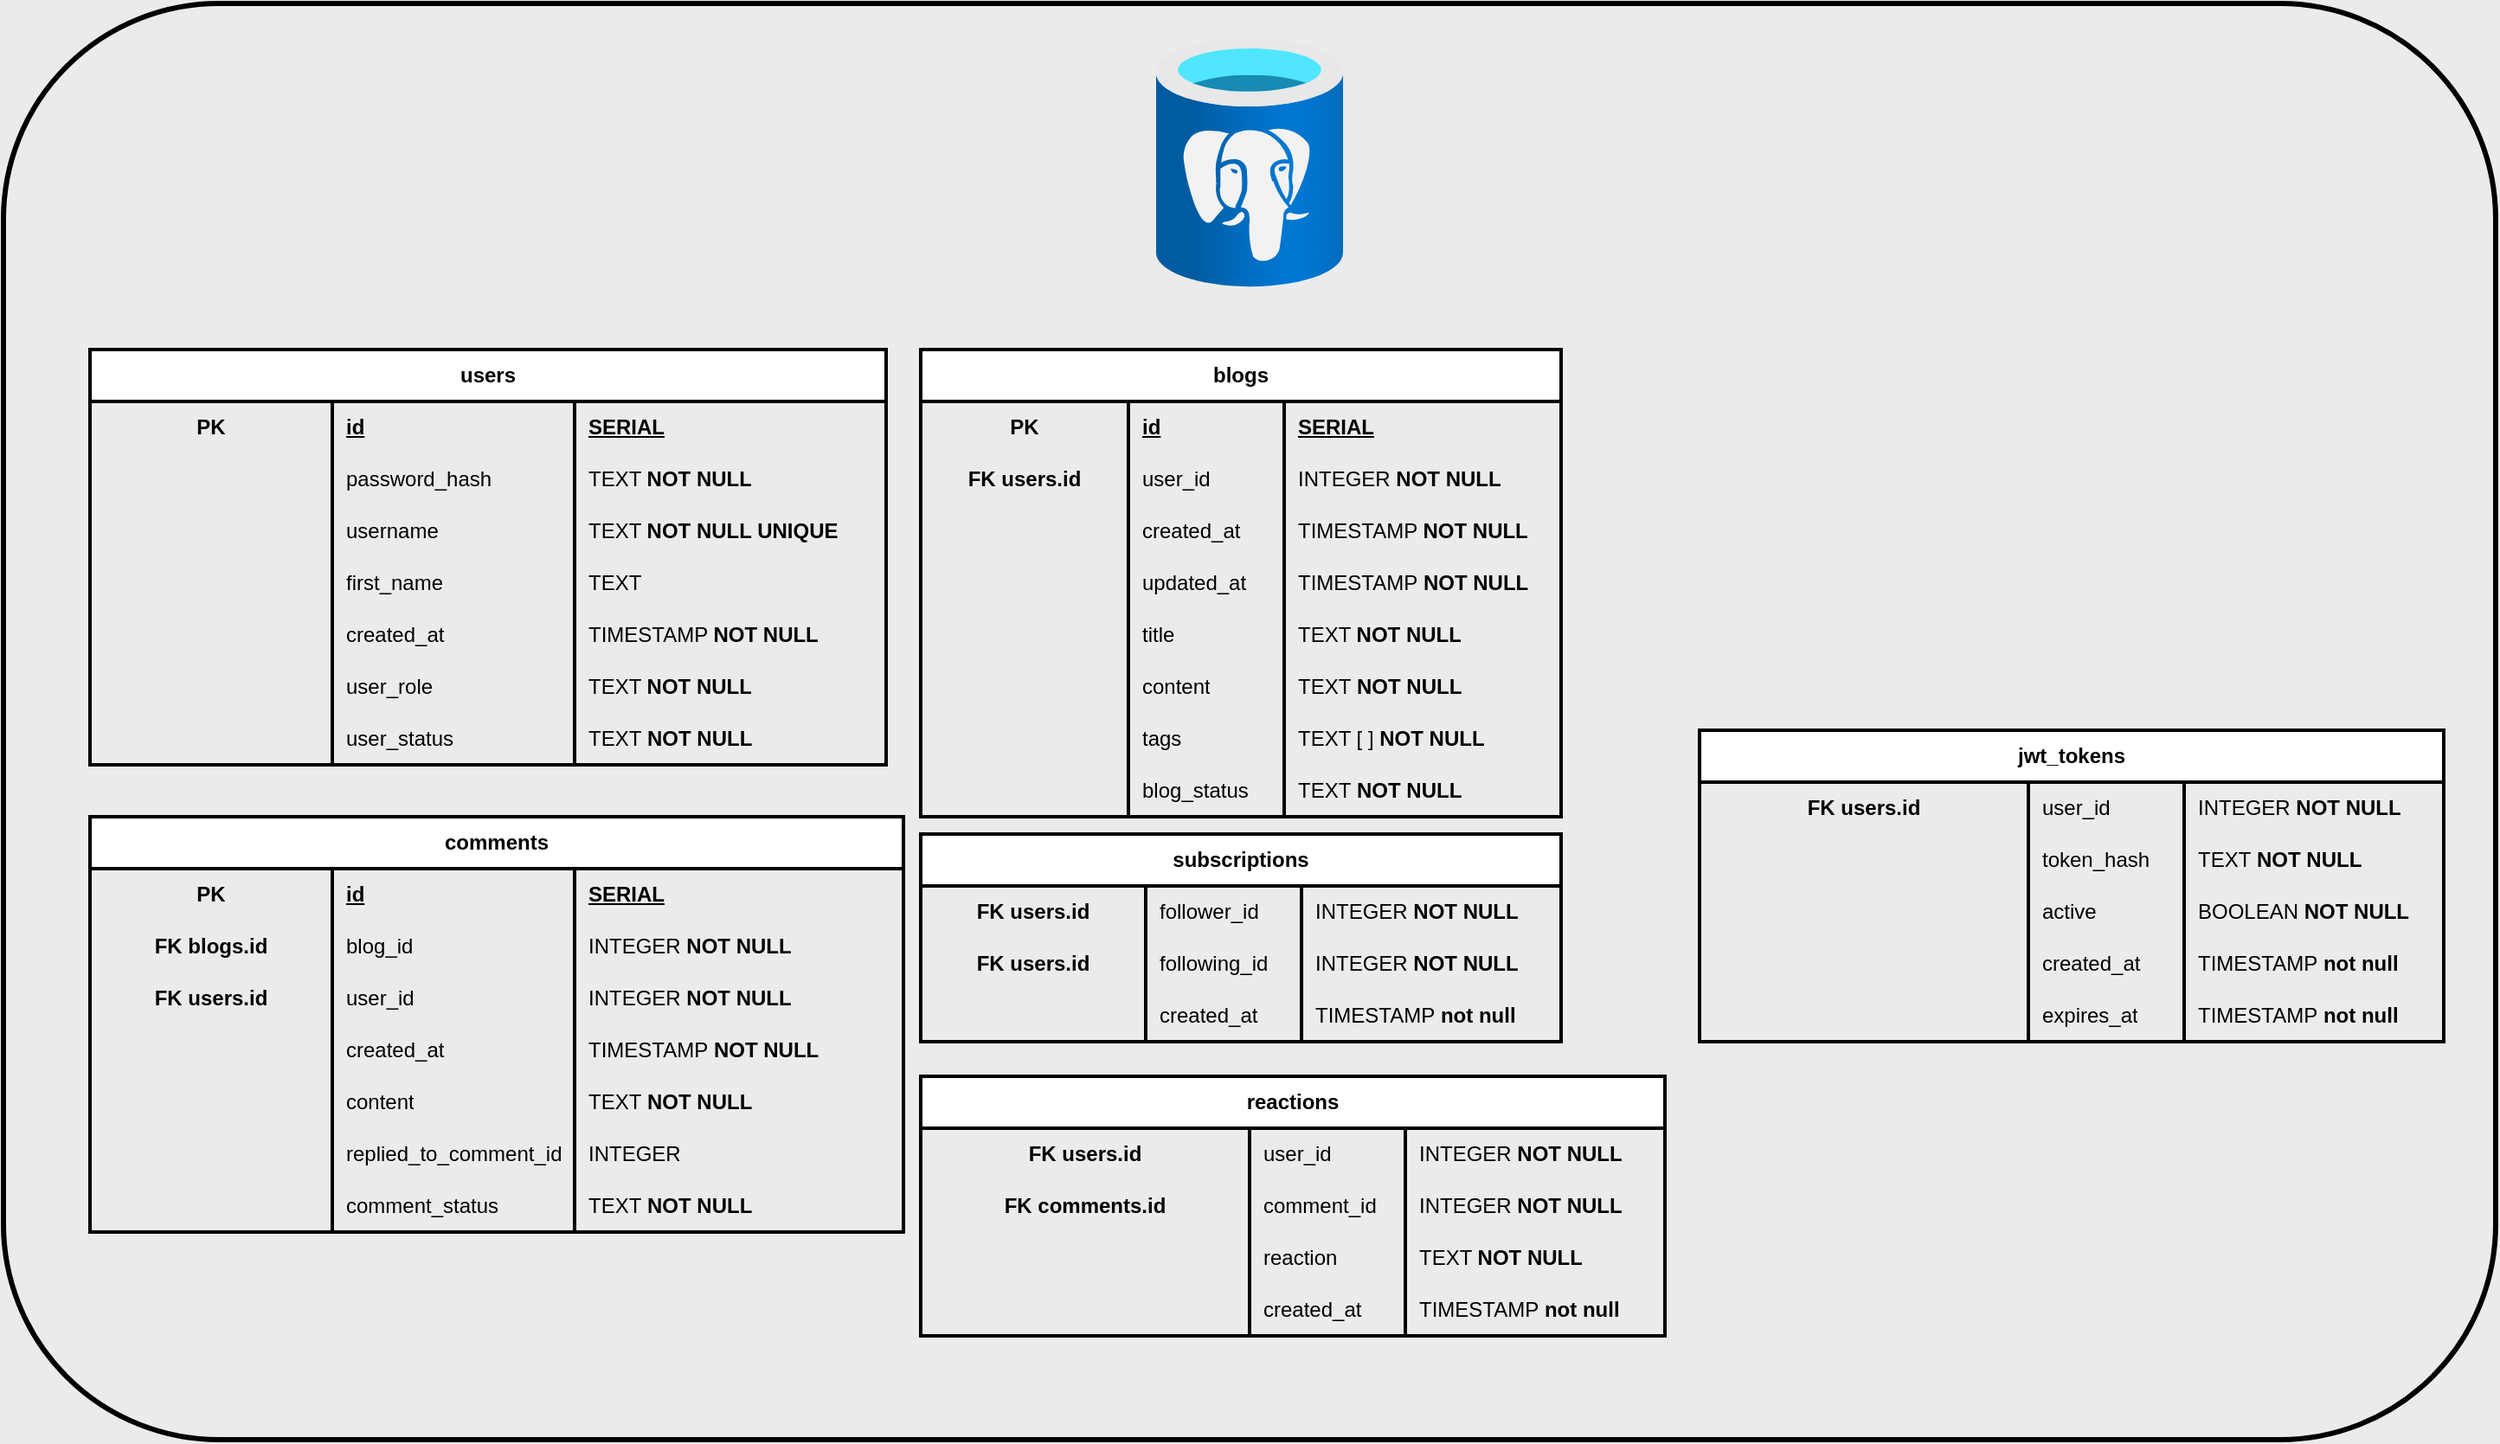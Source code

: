 <mxfile version="28.1.1">
  <diagram name="Страница — 1" id="Ymm9IvYTVDau_W00Nof3">
    <mxGraphModel dx="1455" dy="777" grid="1" gridSize="10" guides="1" tooltips="1" connect="1" arrows="1" fold="1" page="1" pageScale="1" pageWidth="827" pageHeight="1169" background="#EBEBEB" math="0" shadow="0">
      <root>
        <mxCell id="0" />
        <mxCell id="1" parent="0" />
        <mxCell id="POGBTDIMJyqNncyOfnlp-245" value="" style="rounded=1;whiteSpace=wrap;html=1;fillColor=none;strokeWidth=3;" parent="1" vertex="1">
          <mxGeometry x="300" y="530" width="1440" height="830" as="geometry" />
        </mxCell>
        <mxCell id="POGBTDIMJyqNncyOfnlp-6" value="" style="image;aspect=fixed;html=1;points=[];align=center;fontSize=12;image=img/lib/azure2/databases/Azure_Database_PostgreSQL_Server.svg;" parent="1" vertex="1">
          <mxGeometry x="966" y="550" width="108" height="144" as="geometry" />
        </mxCell>
        <mxCell id="POGBTDIMJyqNncyOfnlp-17" value="users" style="shape=table;startSize=30;container=1;collapsible=1;childLayout=tableLayout;fixedRows=1;rowLines=0;fontStyle=1;align=center;resizeLast=1;html=1;whiteSpace=wrap;swimlaneLine=1;shadow=0;swimlaneFillColor=none;strokeWidth=2;perimeterSpacing=3;spacingTop=0;" parent="1" vertex="1">
          <mxGeometry x="350" y="730" width="460" height="240" as="geometry" />
        </mxCell>
        <mxCell id="POGBTDIMJyqNncyOfnlp-18" value="" style="shape=tableRow;horizontal=0;startSize=0;swimlaneHead=0;swimlaneBody=0;fillColor=none;collapsible=0;dropTarget=0;points=[[0,0.5],[1,0.5]];portConstraint=eastwest;top=0;left=0;right=0;bottom=0;html=1;swimlaneLine=1;shadow=0;swimlaneFillColor=none;strokeWidth=2;perimeterSpacing=3;" parent="POGBTDIMJyqNncyOfnlp-17" vertex="1">
          <mxGeometry y="30" width="460" height="30" as="geometry" />
        </mxCell>
        <mxCell id="POGBTDIMJyqNncyOfnlp-19" value="PK" style="shape=partialRectangle;connectable=0;fillColor=none;top=0;left=0;bottom=0;right=0;fontStyle=1;overflow=hidden;html=1;whiteSpace=wrap;swimlaneLine=1;shadow=0;swimlaneFillColor=none;strokeWidth=2;perimeterSpacing=3;" parent="POGBTDIMJyqNncyOfnlp-18" vertex="1">
          <mxGeometry width="140" height="30" as="geometry">
            <mxRectangle width="140" height="30" as="alternateBounds" />
          </mxGeometry>
        </mxCell>
        <mxCell id="POGBTDIMJyqNncyOfnlp-20" value="id" style="shape=partialRectangle;connectable=0;fillColor=none;top=0;left=0;bottom=0;right=0;align=left;spacingLeft=6;fontStyle=5;overflow=hidden;html=1;whiteSpace=wrap;swimlaneLine=1;shadow=0;swimlaneFillColor=none;strokeWidth=2;perimeterSpacing=3;" parent="POGBTDIMJyqNncyOfnlp-18" vertex="1">
          <mxGeometry x="140" width="140" height="30" as="geometry">
            <mxRectangle width="140" height="30" as="alternateBounds" />
          </mxGeometry>
        </mxCell>
        <mxCell id="POGBTDIMJyqNncyOfnlp-57" value="SERIAL" style="shape=partialRectangle;connectable=0;fillColor=none;top=0;left=0;bottom=0;right=0;align=left;spacingLeft=6;fontStyle=5;overflow=hidden;html=1;whiteSpace=wrap;swimlaneLine=1;shadow=0;swimlaneFillColor=none;strokeWidth=2;perimeterSpacing=3;" parent="POGBTDIMJyqNncyOfnlp-18" vertex="1">
          <mxGeometry x="280" width="180" height="30" as="geometry">
            <mxRectangle width="180" height="30" as="alternateBounds" />
          </mxGeometry>
        </mxCell>
        <mxCell id="POGBTDIMJyqNncyOfnlp-94" style="shape=tableRow;horizontal=0;startSize=0;swimlaneHead=0;swimlaneBody=0;fillColor=none;collapsible=0;dropTarget=0;points=[[0,0.5],[1,0.5]];portConstraint=eastwest;top=0;left=0;right=0;bottom=0;html=1;swimlaneLine=1;shadow=0;swimlaneFillColor=none;strokeWidth=2;perimeterSpacing=3;" parent="POGBTDIMJyqNncyOfnlp-17" vertex="1">
          <mxGeometry y="60" width="460" height="30" as="geometry" />
        </mxCell>
        <mxCell id="POGBTDIMJyqNncyOfnlp-95" style="shape=partialRectangle;connectable=0;fillColor=none;top=0;left=0;bottom=0;right=0;editable=1;overflow=hidden;html=1;whiteSpace=wrap;swimlaneLine=1;shadow=0;swimlaneFillColor=none;strokeWidth=2;perimeterSpacing=3;" parent="POGBTDIMJyqNncyOfnlp-94" vertex="1">
          <mxGeometry width="140" height="30" as="geometry">
            <mxRectangle width="140" height="30" as="alternateBounds" />
          </mxGeometry>
        </mxCell>
        <mxCell id="POGBTDIMJyqNncyOfnlp-96" value="password_hash" style="shape=partialRectangle;connectable=0;fillColor=none;top=0;left=0;bottom=0;right=0;align=left;spacingLeft=6;overflow=hidden;html=1;whiteSpace=wrap;swimlaneLine=1;shadow=0;swimlaneFillColor=none;strokeWidth=2;perimeterSpacing=3;" parent="POGBTDIMJyqNncyOfnlp-94" vertex="1">
          <mxGeometry x="140" width="140" height="30" as="geometry">
            <mxRectangle width="140" height="30" as="alternateBounds" />
          </mxGeometry>
        </mxCell>
        <mxCell id="POGBTDIMJyqNncyOfnlp-97" value="TEXT &lt;b&gt;NOT NULL&lt;/b&gt;" style="shape=partialRectangle;connectable=0;fillColor=none;top=0;left=0;bottom=0;right=0;align=left;spacingLeft=6;overflow=hidden;html=1;whiteSpace=wrap;swimlaneLine=1;shadow=0;swimlaneFillColor=none;strokeWidth=2;perimeterSpacing=3;" parent="POGBTDIMJyqNncyOfnlp-94" vertex="1">
          <mxGeometry x="280" width="180" height="30" as="geometry">
            <mxRectangle width="180" height="30" as="alternateBounds" />
          </mxGeometry>
        </mxCell>
        <mxCell id="POGBTDIMJyqNncyOfnlp-24" value="" style="shape=tableRow;horizontal=0;startSize=0;swimlaneHead=0;swimlaneBody=0;fillColor=none;collapsible=0;dropTarget=0;points=[[0,0.5],[1,0.5]];portConstraint=eastwest;top=0;left=0;right=0;bottom=0;html=1;swimlaneLine=1;shadow=0;swimlaneFillColor=none;strokeWidth=2;perimeterSpacing=3;" parent="POGBTDIMJyqNncyOfnlp-17" vertex="1">
          <mxGeometry y="90" width="460" height="30" as="geometry" />
        </mxCell>
        <mxCell id="POGBTDIMJyqNncyOfnlp-25" value="" style="shape=partialRectangle;connectable=0;fillColor=none;top=0;left=0;bottom=0;right=0;editable=1;overflow=hidden;html=1;whiteSpace=wrap;swimlaneLine=1;shadow=0;swimlaneFillColor=none;strokeWidth=2;perimeterSpacing=3;" parent="POGBTDIMJyqNncyOfnlp-24" vertex="1">
          <mxGeometry width="140" height="30" as="geometry">
            <mxRectangle width="140" height="30" as="alternateBounds" />
          </mxGeometry>
        </mxCell>
        <mxCell id="POGBTDIMJyqNncyOfnlp-26" value="username" style="shape=partialRectangle;connectable=0;fillColor=none;top=0;left=0;bottom=0;right=0;align=left;spacingLeft=6;overflow=hidden;html=1;whiteSpace=wrap;swimlaneLine=1;shadow=0;swimlaneFillColor=none;strokeWidth=2;perimeterSpacing=3;" parent="POGBTDIMJyqNncyOfnlp-24" vertex="1">
          <mxGeometry x="140" width="140" height="30" as="geometry">
            <mxRectangle width="140" height="30" as="alternateBounds" />
          </mxGeometry>
        </mxCell>
        <mxCell id="POGBTDIMJyqNncyOfnlp-59" value="TEXT &lt;b&gt;NOT NULL UNIQUE&lt;/b&gt;" style="shape=partialRectangle;connectable=0;fillColor=none;top=0;left=0;bottom=0;right=0;align=left;spacingLeft=6;overflow=hidden;html=1;whiteSpace=wrap;swimlaneLine=1;shadow=0;swimlaneFillColor=none;strokeWidth=2;perimeterSpacing=3;" parent="POGBTDIMJyqNncyOfnlp-24" vertex="1">
          <mxGeometry x="280" width="180" height="30" as="geometry">
            <mxRectangle width="180" height="30" as="alternateBounds" />
          </mxGeometry>
        </mxCell>
        <mxCell id="POGBTDIMJyqNncyOfnlp-27" value="" style="shape=tableRow;horizontal=0;startSize=0;swimlaneHead=0;swimlaneBody=0;fillColor=none;collapsible=0;dropTarget=0;points=[[0,0.5],[1,0.5]];portConstraint=eastwest;top=0;left=0;right=0;bottom=0;html=1;swimlaneLine=1;shadow=0;swimlaneFillColor=none;strokeWidth=2;perimeterSpacing=3;" parent="POGBTDIMJyqNncyOfnlp-17" vertex="1">
          <mxGeometry y="120" width="460" height="30" as="geometry" />
        </mxCell>
        <mxCell id="POGBTDIMJyqNncyOfnlp-28" value="" style="shape=partialRectangle;connectable=0;fillColor=none;top=0;left=0;bottom=0;right=0;editable=1;overflow=hidden;html=1;whiteSpace=wrap;swimlaneLine=1;shadow=0;swimlaneFillColor=none;strokeWidth=2;perimeterSpacing=3;" parent="POGBTDIMJyqNncyOfnlp-27" vertex="1">
          <mxGeometry width="140" height="30" as="geometry">
            <mxRectangle width="140" height="30" as="alternateBounds" />
          </mxGeometry>
        </mxCell>
        <mxCell id="POGBTDIMJyqNncyOfnlp-29" value="first_name" style="shape=partialRectangle;connectable=0;fillColor=none;top=0;left=0;bottom=0;right=0;align=left;spacingLeft=6;overflow=hidden;html=1;whiteSpace=wrap;swimlaneLine=1;shadow=0;swimlaneFillColor=none;strokeWidth=2;perimeterSpacing=3;" parent="POGBTDIMJyqNncyOfnlp-27" vertex="1">
          <mxGeometry x="140" width="140" height="30" as="geometry">
            <mxRectangle width="140" height="30" as="alternateBounds" />
          </mxGeometry>
        </mxCell>
        <mxCell id="POGBTDIMJyqNncyOfnlp-60" value="TEXT" style="shape=partialRectangle;connectable=0;fillColor=none;top=0;left=0;bottom=0;right=0;align=left;spacingLeft=6;overflow=hidden;html=1;whiteSpace=wrap;swimlaneLine=1;shadow=0;swimlaneFillColor=none;strokeWidth=2;perimeterSpacing=3;" parent="POGBTDIMJyqNncyOfnlp-27" vertex="1">
          <mxGeometry x="280" width="180" height="30" as="geometry">
            <mxRectangle width="180" height="30" as="alternateBounds" />
          </mxGeometry>
        </mxCell>
        <mxCell id="POGBTDIMJyqNncyOfnlp-65" style="shape=tableRow;horizontal=0;startSize=0;swimlaneHead=0;swimlaneBody=0;fillColor=none;collapsible=0;dropTarget=0;points=[[0,0.5],[1,0.5]];portConstraint=eastwest;top=0;left=0;right=0;bottom=0;html=1;swimlaneLine=1;shadow=0;swimlaneFillColor=none;strokeWidth=2;perimeterSpacing=3;" parent="POGBTDIMJyqNncyOfnlp-17" vertex="1">
          <mxGeometry y="150" width="460" height="30" as="geometry" />
        </mxCell>
        <mxCell id="POGBTDIMJyqNncyOfnlp-66" style="shape=partialRectangle;connectable=0;fillColor=none;top=0;left=0;bottom=0;right=0;editable=1;overflow=hidden;html=1;whiteSpace=wrap;swimlaneLine=1;shadow=0;swimlaneFillColor=none;strokeWidth=2;perimeterSpacing=3;" parent="POGBTDIMJyqNncyOfnlp-65" vertex="1">
          <mxGeometry width="140" height="30" as="geometry">
            <mxRectangle width="140" height="30" as="alternateBounds" />
          </mxGeometry>
        </mxCell>
        <mxCell id="POGBTDIMJyqNncyOfnlp-67" value="created_at" style="shape=partialRectangle;connectable=0;fillColor=none;top=0;left=0;bottom=0;right=0;align=left;spacingLeft=6;overflow=hidden;html=1;whiteSpace=wrap;swimlaneLine=1;shadow=0;swimlaneFillColor=none;strokeWidth=2;perimeterSpacing=3;" parent="POGBTDIMJyqNncyOfnlp-65" vertex="1">
          <mxGeometry x="140" width="140" height="30" as="geometry">
            <mxRectangle width="140" height="30" as="alternateBounds" />
          </mxGeometry>
        </mxCell>
        <mxCell id="POGBTDIMJyqNncyOfnlp-68" value="TIMESTAMP &lt;b&gt;NOT NULL&lt;/b&gt;" style="shape=partialRectangle;connectable=0;fillColor=none;top=0;left=0;bottom=0;right=0;align=left;spacingLeft=6;overflow=hidden;html=1;whiteSpace=wrap;swimlaneLine=1;shadow=0;swimlaneFillColor=none;strokeWidth=2;perimeterSpacing=3;" parent="POGBTDIMJyqNncyOfnlp-65" vertex="1">
          <mxGeometry x="280" width="180" height="30" as="geometry">
            <mxRectangle width="180" height="30" as="alternateBounds" />
          </mxGeometry>
        </mxCell>
        <mxCell id="POGBTDIMJyqNncyOfnlp-61" style="shape=tableRow;horizontal=0;startSize=0;swimlaneHead=0;swimlaneBody=0;fillColor=none;collapsible=0;dropTarget=0;points=[[0,0.5],[1,0.5]];portConstraint=eastwest;top=0;left=0;right=0;bottom=0;html=1;swimlaneLine=1;shadow=0;swimlaneFillColor=none;strokeWidth=2;perimeterSpacing=3;" parent="POGBTDIMJyqNncyOfnlp-17" vertex="1">
          <mxGeometry y="180" width="460" height="30" as="geometry" />
        </mxCell>
        <mxCell id="POGBTDIMJyqNncyOfnlp-62" style="shape=partialRectangle;connectable=0;fillColor=none;top=0;left=0;bottom=0;right=0;editable=1;overflow=hidden;html=1;whiteSpace=wrap;swimlaneLine=1;shadow=0;swimlaneFillColor=none;strokeWidth=2;perimeterSpacing=3;" parent="POGBTDIMJyqNncyOfnlp-61" vertex="1">
          <mxGeometry width="140" height="30" as="geometry">
            <mxRectangle width="140" height="30" as="alternateBounds" />
          </mxGeometry>
        </mxCell>
        <mxCell id="POGBTDIMJyqNncyOfnlp-63" value="user_role" style="shape=partialRectangle;connectable=0;fillColor=none;top=0;left=0;bottom=0;right=0;align=left;spacingLeft=6;overflow=hidden;html=1;whiteSpace=wrap;swimlaneLine=1;shadow=0;swimlaneFillColor=none;strokeWidth=2;perimeterSpacing=3;" parent="POGBTDIMJyqNncyOfnlp-61" vertex="1">
          <mxGeometry x="140" width="140" height="30" as="geometry">
            <mxRectangle width="140" height="30" as="alternateBounds" />
          </mxGeometry>
        </mxCell>
        <mxCell id="POGBTDIMJyqNncyOfnlp-64" value="TEXT &lt;b&gt;NOT NULL&lt;/b&gt;" style="shape=partialRectangle;connectable=0;fillColor=none;top=0;left=0;bottom=0;right=0;align=left;spacingLeft=6;overflow=hidden;html=1;whiteSpace=wrap;swimlaneLine=1;shadow=0;swimlaneFillColor=none;strokeWidth=2;perimeterSpacing=3;" parent="POGBTDIMJyqNncyOfnlp-61" vertex="1">
          <mxGeometry x="280" width="180" height="30" as="geometry">
            <mxRectangle width="180" height="30" as="alternateBounds" />
          </mxGeometry>
        </mxCell>
        <mxCell id="nwFIMBfXNQ-vf0I2faGE-1" style="shape=tableRow;horizontal=0;startSize=0;swimlaneHead=0;swimlaneBody=0;fillColor=none;collapsible=0;dropTarget=0;points=[[0,0.5],[1,0.5]];portConstraint=eastwest;top=0;left=0;right=0;bottom=0;html=1;swimlaneLine=1;shadow=0;swimlaneFillColor=none;strokeWidth=2;perimeterSpacing=3;" parent="POGBTDIMJyqNncyOfnlp-17" vertex="1">
          <mxGeometry y="210" width="460" height="30" as="geometry" />
        </mxCell>
        <mxCell id="nwFIMBfXNQ-vf0I2faGE-2" style="shape=partialRectangle;connectable=0;fillColor=none;top=0;left=0;bottom=0;right=0;editable=1;overflow=hidden;html=1;whiteSpace=wrap;swimlaneLine=1;shadow=0;swimlaneFillColor=none;strokeWidth=2;perimeterSpacing=3;" parent="nwFIMBfXNQ-vf0I2faGE-1" vertex="1">
          <mxGeometry width="140" height="30" as="geometry">
            <mxRectangle width="140" height="30" as="alternateBounds" />
          </mxGeometry>
        </mxCell>
        <mxCell id="nwFIMBfXNQ-vf0I2faGE-3" value="user_status" style="shape=partialRectangle;connectable=0;fillColor=none;top=0;left=0;bottom=0;right=0;align=left;spacingLeft=6;overflow=hidden;html=1;whiteSpace=wrap;swimlaneLine=1;shadow=0;swimlaneFillColor=none;strokeWidth=2;perimeterSpacing=3;" parent="nwFIMBfXNQ-vf0I2faGE-1" vertex="1">
          <mxGeometry x="140" width="140" height="30" as="geometry">
            <mxRectangle width="140" height="30" as="alternateBounds" />
          </mxGeometry>
        </mxCell>
        <mxCell id="nwFIMBfXNQ-vf0I2faGE-4" value="TEXT&amp;nbsp;&lt;b&gt;NOT NULL&lt;/b&gt;" style="shape=partialRectangle;connectable=0;fillColor=none;top=0;left=0;bottom=0;right=0;align=left;spacingLeft=6;overflow=hidden;html=1;whiteSpace=wrap;swimlaneLine=1;shadow=0;swimlaneFillColor=none;strokeWidth=2;perimeterSpacing=3;" parent="nwFIMBfXNQ-vf0I2faGE-1" vertex="1">
          <mxGeometry x="280" width="180" height="30" as="geometry">
            <mxRectangle width="180" height="30" as="alternateBounds" />
          </mxGeometry>
        </mxCell>
        <mxCell id="POGBTDIMJyqNncyOfnlp-69" value="blogs" style="shape=table;startSize=30;container=1;collapsible=1;childLayout=tableLayout;fixedRows=1;rowLines=0;fontStyle=1;align=center;resizeLast=1;html=1;whiteSpace=wrap;swimlaneLine=1;shadow=0;swimlaneFillColor=none;strokeWidth=2;perimeterSpacing=3;spacingTop=0;" parent="1" vertex="1">
          <mxGeometry x="830" y="730" width="370" height="270" as="geometry" />
        </mxCell>
        <mxCell id="POGBTDIMJyqNncyOfnlp-70" value="" style="shape=tableRow;horizontal=0;startSize=0;swimlaneHead=0;swimlaneBody=0;fillColor=none;collapsible=0;dropTarget=0;points=[[0,0.5],[1,0.5]];portConstraint=eastwest;top=0;left=0;right=0;bottom=0;html=1;swimlaneLine=1;shadow=0;swimlaneFillColor=none;strokeWidth=2;perimeterSpacing=3;" parent="POGBTDIMJyqNncyOfnlp-69" vertex="1">
          <mxGeometry y="30" width="370" height="30" as="geometry" />
        </mxCell>
        <mxCell id="POGBTDIMJyqNncyOfnlp-71" value="PK" style="shape=partialRectangle;connectable=0;fillColor=none;top=0;left=0;bottom=0;right=0;fontStyle=1;overflow=hidden;html=1;whiteSpace=wrap;swimlaneLine=1;shadow=0;swimlaneFillColor=none;strokeWidth=2;perimeterSpacing=3;" parent="POGBTDIMJyqNncyOfnlp-70" vertex="1">
          <mxGeometry width="120" height="30" as="geometry">
            <mxRectangle width="120" height="30" as="alternateBounds" />
          </mxGeometry>
        </mxCell>
        <mxCell id="POGBTDIMJyqNncyOfnlp-72" value="id" style="shape=partialRectangle;connectable=0;fillColor=none;top=0;left=0;bottom=0;right=0;align=left;spacingLeft=6;fontStyle=5;overflow=hidden;html=1;whiteSpace=wrap;swimlaneLine=1;shadow=0;swimlaneFillColor=none;strokeWidth=2;perimeterSpacing=3;" parent="POGBTDIMJyqNncyOfnlp-70" vertex="1">
          <mxGeometry x="120" width="90" height="30" as="geometry">
            <mxRectangle width="90" height="30" as="alternateBounds" />
          </mxGeometry>
        </mxCell>
        <mxCell id="POGBTDIMJyqNncyOfnlp-73" value="SERIAL" style="shape=partialRectangle;connectable=0;fillColor=none;top=0;left=0;bottom=0;right=0;align=left;spacingLeft=6;fontStyle=5;overflow=hidden;html=1;whiteSpace=wrap;swimlaneLine=1;shadow=0;swimlaneFillColor=none;strokeWidth=2;perimeterSpacing=3;" parent="POGBTDIMJyqNncyOfnlp-70" vertex="1">
          <mxGeometry x="210" width="160" height="30" as="geometry">
            <mxRectangle width="160" height="30" as="alternateBounds" />
          </mxGeometry>
        </mxCell>
        <mxCell id="POGBTDIMJyqNncyOfnlp-74" value="" style="shape=tableRow;horizontal=0;startSize=0;swimlaneHead=0;swimlaneBody=0;fillColor=none;collapsible=0;dropTarget=0;points=[[0,0.5],[1,0.5]];portConstraint=eastwest;top=0;left=0;right=0;bottom=0;html=1;swimlaneLine=1;shadow=0;swimlaneFillColor=none;strokeWidth=2;perimeterSpacing=3;" parent="POGBTDIMJyqNncyOfnlp-69" vertex="1">
          <mxGeometry y="60" width="370" height="30" as="geometry" />
        </mxCell>
        <mxCell id="POGBTDIMJyqNncyOfnlp-75" value="&lt;b&gt;FK users.&lt;/b&gt;&lt;b&gt;id&lt;/b&gt;" style="shape=partialRectangle;connectable=0;fillColor=none;top=0;left=0;bottom=0;right=0;editable=1;overflow=hidden;html=1;whiteSpace=wrap;swimlaneLine=1;shadow=0;swimlaneFillColor=none;strokeWidth=2;perimeterSpacing=3;" parent="POGBTDIMJyqNncyOfnlp-74" vertex="1">
          <mxGeometry width="120" height="30" as="geometry">
            <mxRectangle width="120" height="30" as="alternateBounds" />
          </mxGeometry>
        </mxCell>
        <mxCell id="POGBTDIMJyqNncyOfnlp-76" value="user_id" style="shape=partialRectangle;connectable=0;fillColor=none;top=0;left=0;bottom=0;right=0;align=left;spacingLeft=6;overflow=hidden;html=1;whiteSpace=wrap;swimlaneLine=1;shadow=0;swimlaneFillColor=none;strokeWidth=2;perimeterSpacing=3;" parent="POGBTDIMJyqNncyOfnlp-74" vertex="1">
          <mxGeometry x="120" width="90" height="30" as="geometry">
            <mxRectangle width="90" height="30" as="alternateBounds" />
          </mxGeometry>
        </mxCell>
        <mxCell id="POGBTDIMJyqNncyOfnlp-77" value="INTEGER &lt;b&gt;NOT NULL&lt;/b&gt;" style="shape=partialRectangle;connectable=0;fillColor=none;top=0;left=0;bottom=0;right=0;align=left;spacingLeft=6;overflow=hidden;html=1;whiteSpace=wrap;swimlaneLine=1;shadow=0;swimlaneFillColor=none;strokeWidth=2;perimeterSpacing=3;" parent="POGBTDIMJyqNncyOfnlp-74" vertex="1">
          <mxGeometry x="210" width="160" height="30" as="geometry">
            <mxRectangle width="160" height="30" as="alternateBounds" />
          </mxGeometry>
        </mxCell>
        <mxCell id="POGBTDIMJyqNncyOfnlp-144" style="shape=tableRow;horizontal=0;startSize=0;swimlaneHead=0;swimlaneBody=0;fillColor=none;collapsible=0;dropTarget=0;points=[[0,0.5],[1,0.5]];portConstraint=eastwest;top=0;left=0;right=0;bottom=0;html=1;swimlaneLine=1;shadow=0;swimlaneFillColor=none;strokeWidth=2;perimeterSpacing=3;" parent="POGBTDIMJyqNncyOfnlp-69" vertex="1">
          <mxGeometry y="90" width="370" height="30" as="geometry" />
        </mxCell>
        <mxCell id="POGBTDIMJyqNncyOfnlp-145" style="shape=partialRectangle;connectable=0;fillColor=none;top=0;left=0;bottom=0;right=0;editable=1;overflow=hidden;html=1;whiteSpace=wrap;swimlaneLine=1;shadow=0;swimlaneFillColor=none;strokeWidth=2;perimeterSpacing=3;" parent="POGBTDIMJyqNncyOfnlp-144" vertex="1">
          <mxGeometry width="120" height="30" as="geometry">
            <mxRectangle width="120" height="30" as="alternateBounds" />
          </mxGeometry>
        </mxCell>
        <mxCell id="POGBTDIMJyqNncyOfnlp-146" value="created_at" style="shape=partialRectangle;connectable=0;fillColor=none;top=0;left=0;bottom=0;right=0;align=left;spacingLeft=6;overflow=hidden;html=1;whiteSpace=wrap;swimlaneLine=1;shadow=0;swimlaneFillColor=none;strokeWidth=2;perimeterSpacing=3;" parent="POGBTDIMJyqNncyOfnlp-144" vertex="1">
          <mxGeometry x="120" width="90" height="30" as="geometry">
            <mxRectangle width="90" height="30" as="alternateBounds" />
          </mxGeometry>
        </mxCell>
        <mxCell id="POGBTDIMJyqNncyOfnlp-147" value="TIMESTAMP &lt;b&gt;NOT NULL&lt;/b&gt;" style="shape=partialRectangle;connectable=0;fillColor=none;top=0;left=0;bottom=0;right=0;align=left;spacingLeft=6;overflow=hidden;html=1;whiteSpace=wrap;swimlaneLine=1;shadow=0;swimlaneFillColor=none;strokeWidth=2;perimeterSpacing=3;" parent="POGBTDIMJyqNncyOfnlp-144" vertex="1">
          <mxGeometry x="210" width="160" height="30" as="geometry">
            <mxRectangle width="160" height="30" as="alternateBounds" />
          </mxGeometry>
        </mxCell>
        <mxCell id="POGBTDIMJyqNncyOfnlp-82" style="shape=tableRow;horizontal=0;startSize=0;swimlaneHead=0;swimlaneBody=0;fillColor=none;collapsible=0;dropTarget=0;points=[[0,0.5],[1,0.5]];portConstraint=eastwest;top=0;left=0;right=0;bottom=0;html=1;swimlaneLine=1;shadow=0;swimlaneFillColor=none;strokeWidth=2;perimeterSpacing=3;" parent="POGBTDIMJyqNncyOfnlp-69" vertex="1">
          <mxGeometry y="120" width="370" height="30" as="geometry" />
        </mxCell>
        <mxCell id="POGBTDIMJyqNncyOfnlp-83" style="shape=partialRectangle;connectable=0;fillColor=none;top=0;left=0;bottom=0;right=0;editable=1;overflow=hidden;html=1;whiteSpace=wrap;swimlaneLine=1;shadow=0;swimlaneFillColor=none;strokeWidth=2;perimeterSpacing=3;" parent="POGBTDIMJyqNncyOfnlp-82" vertex="1">
          <mxGeometry width="120" height="30" as="geometry">
            <mxRectangle width="120" height="30" as="alternateBounds" />
          </mxGeometry>
        </mxCell>
        <mxCell id="POGBTDIMJyqNncyOfnlp-84" value="updated_at" style="shape=partialRectangle;connectable=0;fillColor=none;top=0;left=0;bottom=0;right=0;align=left;spacingLeft=6;overflow=hidden;html=1;whiteSpace=wrap;swimlaneLine=1;shadow=0;swimlaneFillColor=none;strokeWidth=2;perimeterSpacing=3;" parent="POGBTDIMJyqNncyOfnlp-82" vertex="1">
          <mxGeometry x="120" width="90" height="30" as="geometry">
            <mxRectangle width="90" height="30" as="alternateBounds" />
          </mxGeometry>
        </mxCell>
        <mxCell id="POGBTDIMJyqNncyOfnlp-85" value="TIMESTAMP&amp;nbsp;&lt;b&gt;NOT NULL&lt;/b&gt;" style="shape=partialRectangle;connectable=0;fillColor=none;top=0;left=0;bottom=0;right=0;align=left;spacingLeft=6;overflow=hidden;html=1;whiteSpace=wrap;swimlaneLine=1;shadow=0;swimlaneFillColor=none;strokeWidth=2;perimeterSpacing=3;" parent="POGBTDIMJyqNncyOfnlp-82" vertex="1">
          <mxGeometry x="210" width="160" height="30" as="geometry">
            <mxRectangle width="160" height="30" as="alternateBounds" />
          </mxGeometry>
        </mxCell>
        <mxCell id="POGBTDIMJyqNncyOfnlp-135" style="shape=tableRow;horizontal=0;startSize=0;swimlaneHead=0;swimlaneBody=0;fillColor=none;collapsible=0;dropTarget=0;points=[[0,0.5],[1,0.5]];portConstraint=eastwest;top=0;left=0;right=0;bottom=0;html=1;swimlaneLine=1;shadow=0;swimlaneFillColor=none;strokeWidth=2;perimeterSpacing=3;" parent="POGBTDIMJyqNncyOfnlp-69" vertex="1">
          <mxGeometry y="150" width="370" height="30" as="geometry" />
        </mxCell>
        <mxCell id="POGBTDIMJyqNncyOfnlp-136" style="shape=partialRectangle;connectable=0;fillColor=none;top=0;left=0;bottom=0;right=0;editable=1;overflow=hidden;html=1;whiteSpace=wrap;swimlaneLine=1;shadow=0;swimlaneFillColor=none;strokeWidth=2;perimeterSpacing=3;" parent="POGBTDIMJyqNncyOfnlp-135" vertex="1">
          <mxGeometry width="120" height="30" as="geometry">
            <mxRectangle width="120" height="30" as="alternateBounds" />
          </mxGeometry>
        </mxCell>
        <mxCell id="POGBTDIMJyqNncyOfnlp-137" value="title" style="shape=partialRectangle;connectable=0;fillColor=none;top=0;left=0;bottom=0;right=0;align=left;spacingLeft=6;overflow=hidden;html=1;whiteSpace=wrap;swimlaneLine=1;shadow=0;swimlaneFillColor=none;strokeWidth=2;perimeterSpacing=3;" parent="POGBTDIMJyqNncyOfnlp-135" vertex="1">
          <mxGeometry x="120" width="90" height="30" as="geometry">
            <mxRectangle width="90" height="30" as="alternateBounds" />
          </mxGeometry>
        </mxCell>
        <mxCell id="POGBTDIMJyqNncyOfnlp-138" value="TEXT &lt;b&gt;NOT NULL&lt;/b&gt;" style="shape=partialRectangle;connectable=0;fillColor=none;top=0;left=0;bottom=0;right=0;align=left;spacingLeft=6;overflow=hidden;html=1;whiteSpace=wrap;swimlaneLine=1;shadow=0;swimlaneFillColor=none;strokeWidth=2;perimeterSpacing=3;" parent="POGBTDIMJyqNncyOfnlp-135" vertex="1">
          <mxGeometry x="210" width="160" height="30" as="geometry">
            <mxRectangle width="160" height="30" as="alternateBounds" />
          </mxGeometry>
        </mxCell>
        <mxCell id="POGBTDIMJyqNncyOfnlp-86" style="shape=tableRow;horizontal=0;startSize=0;swimlaneHead=0;swimlaneBody=0;fillColor=none;collapsible=0;dropTarget=0;points=[[0,0.5],[1,0.5]];portConstraint=eastwest;top=0;left=0;right=0;bottom=0;html=1;swimlaneLine=1;shadow=0;swimlaneFillColor=none;strokeWidth=2;perimeterSpacing=3;" parent="POGBTDIMJyqNncyOfnlp-69" vertex="1">
          <mxGeometry y="180" width="370" height="30" as="geometry" />
        </mxCell>
        <mxCell id="POGBTDIMJyqNncyOfnlp-87" style="shape=partialRectangle;connectable=0;fillColor=none;top=0;left=0;bottom=0;right=0;editable=1;overflow=hidden;html=1;whiteSpace=wrap;swimlaneLine=1;shadow=0;swimlaneFillColor=none;strokeWidth=2;perimeterSpacing=3;" parent="POGBTDIMJyqNncyOfnlp-86" vertex="1">
          <mxGeometry width="120" height="30" as="geometry">
            <mxRectangle width="120" height="30" as="alternateBounds" />
          </mxGeometry>
        </mxCell>
        <mxCell id="POGBTDIMJyqNncyOfnlp-88" value="content" style="shape=partialRectangle;connectable=0;fillColor=none;top=0;left=0;bottom=0;right=0;align=left;spacingLeft=6;overflow=hidden;html=1;whiteSpace=wrap;swimlaneLine=1;shadow=0;swimlaneFillColor=none;strokeWidth=2;perimeterSpacing=3;" parent="POGBTDIMJyqNncyOfnlp-86" vertex="1">
          <mxGeometry x="120" width="90" height="30" as="geometry">
            <mxRectangle width="90" height="30" as="alternateBounds" />
          </mxGeometry>
        </mxCell>
        <mxCell id="POGBTDIMJyqNncyOfnlp-89" value="TEXT&amp;nbsp;&lt;b&gt;NOT NULL&lt;/b&gt;" style="shape=partialRectangle;connectable=0;fillColor=none;top=0;left=0;bottom=0;right=0;align=left;spacingLeft=6;overflow=hidden;html=1;whiteSpace=wrap;swimlaneLine=1;shadow=0;swimlaneFillColor=none;strokeWidth=2;perimeterSpacing=3;" parent="POGBTDIMJyqNncyOfnlp-86" vertex="1">
          <mxGeometry x="210" width="160" height="30" as="geometry">
            <mxRectangle width="160" height="30" as="alternateBounds" />
          </mxGeometry>
        </mxCell>
        <mxCell id="POGBTDIMJyqNncyOfnlp-187" style="shape=tableRow;horizontal=0;startSize=0;swimlaneHead=0;swimlaneBody=0;fillColor=none;collapsible=0;dropTarget=0;points=[[0,0.5],[1,0.5]];portConstraint=eastwest;top=0;left=0;right=0;bottom=0;html=1;swimlaneLine=1;shadow=0;swimlaneFillColor=none;strokeWidth=2;perimeterSpacing=3;" parent="POGBTDIMJyqNncyOfnlp-69" vertex="1">
          <mxGeometry y="210" width="370" height="30" as="geometry" />
        </mxCell>
        <mxCell id="POGBTDIMJyqNncyOfnlp-188" style="shape=partialRectangle;connectable=0;fillColor=none;top=0;left=0;bottom=0;right=0;editable=1;overflow=hidden;html=1;whiteSpace=wrap;swimlaneLine=1;shadow=0;swimlaneFillColor=none;strokeWidth=2;perimeterSpacing=3;" parent="POGBTDIMJyqNncyOfnlp-187" vertex="1">
          <mxGeometry width="120" height="30" as="geometry">
            <mxRectangle width="120" height="30" as="alternateBounds" />
          </mxGeometry>
        </mxCell>
        <mxCell id="POGBTDIMJyqNncyOfnlp-189" value="tags" style="shape=partialRectangle;connectable=0;fillColor=none;top=0;left=0;bottom=0;right=0;align=left;spacingLeft=6;overflow=hidden;html=1;whiteSpace=wrap;swimlaneLine=1;shadow=0;swimlaneFillColor=none;strokeWidth=2;perimeterSpacing=3;" parent="POGBTDIMJyqNncyOfnlp-187" vertex="1">
          <mxGeometry x="120" width="90" height="30" as="geometry">
            <mxRectangle width="90" height="30" as="alternateBounds" />
          </mxGeometry>
        </mxCell>
        <mxCell id="POGBTDIMJyqNncyOfnlp-190" value="TEXT [ ]&amp;nbsp;&lt;b&gt;NOT NULL&lt;/b&gt;" style="shape=partialRectangle;connectable=0;fillColor=none;top=0;left=0;bottom=0;right=0;align=left;spacingLeft=6;overflow=hidden;html=1;whiteSpace=wrap;swimlaneLine=1;shadow=0;swimlaneFillColor=none;strokeWidth=2;perimeterSpacing=3;" parent="POGBTDIMJyqNncyOfnlp-187" vertex="1">
          <mxGeometry x="210" width="160" height="30" as="geometry">
            <mxRectangle width="160" height="30" as="alternateBounds" />
          </mxGeometry>
        </mxCell>
        <mxCell id="POGBTDIMJyqNncyOfnlp-179" style="shape=tableRow;horizontal=0;startSize=0;swimlaneHead=0;swimlaneBody=0;fillColor=none;collapsible=0;dropTarget=0;points=[[0,0.5],[1,0.5]];portConstraint=eastwest;top=0;left=0;right=0;bottom=0;html=1;swimlaneLine=1;shadow=0;swimlaneFillColor=none;strokeWidth=2;perimeterSpacing=3;" parent="POGBTDIMJyqNncyOfnlp-69" vertex="1">
          <mxGeometry y="240" width="370" height="30" as="geometry" />
        </mxCell>
        <mxCell id="POGBTDIMJyqNncyOfnlp-180" style="shape=partialRectangle;connectable=0;fillColor=none;top=0;left=0;bottom=0;right=0;editable=1;overflow=hidden;html=1;whiteSpace=wrap;swimlaneLine=1;shadow=0;swimlaneFillColor=none;strokeWidth=2;perimeterSpacing=3;" parent="POGBTDIMJyqNncyOfnlp-179" vertex="1">
          <mxGeometry width="120" height="30" as="geometry">
            <mxRectangle width="120" height="30" as="alternateBounds" />
          </mxGeometry>
        </mxCell>
        <mxCell id="POGBTDIMJyqNncyOfnlp-181" value="blog_status" style="shape=partialRectangle;connectable=0;fillColor=none;top=0;left=0;bottom=0;right=0;align=left;spacingLeft=6;overflow=hidden;html=1;whiteSpace=wrap;swimlaneLine=1;shadow=0;swimlaneFillColor=none;strokeWidth=2;perimeterSpacing=3;" parent="POGBTDIMJyqNncyOfnlp-179" vertex="1">
          <mxGeometry x="120" width="90" height="30" as="geometry">
            <mxRectangle width="90" height="30" as="alternateBounds" />
          </mxGeometry>
        </mxCell>
        <mxCell id="POGBTDIMJyqNncyOfnlp-182" value="TEXT&amp;nbsp;&lt;b&gt;NOT NULL&lt;/b&gt;" style="shape=partialRectangle;connectable=0;fillColor=none;top=0;left=0;bottom=0;right=0;align=left;spacingLeft=6;overflow=hidden;html=1;whiteSpace=wrap;swimlaneLine=1;shadow=0;swimlaneFillColor=none;strokeWidth=2;perimeterSpacing=3;" parent="POGBTDIMJyqNncyOfnlp-179" vertex="1">
          <mxGeometry x="210" width="160" height="30" as="geometry">
            <mxRectangle width="160" height="30" as="alternateBounds" />
          </mxGeometry>
        </mxCell>
        <mxCell id="POGBTDIMJyqNncyOfnlp-148" value="comments" style="shape=table;startSize=30;container=1;collapsible=1;childLayout=tableLayout;fixedRows=1;rowLines=0;fontStyle=1;align=center;resizeLast=1;html=1;whiteSpace=wrap;swimlaneLine=1;shadow=0;swimlaneFillColor=none;strokeWidth=2;perimeterSpacing=3;spacingTop=0;" parent="1" vertex="1">
          <mxGeometry x="350" y="1000" width="470" height="240" as="geometry" />
        </mxCell>
        <mxCell id="POGBTDIMJyqNncyOfnlp-149" value="" style="shape=tableRow;horizontal=0;startSize=0;swimlaneHead=0;swimlaneBody=0;fillColor=none;collapsible=0;dropTarget=0;points=[[0,0.5],[1,0.5]];portConstraint=eastwest;top=0;left=0;right=0;bottom=0;html=1;swimlaneLine=1;shadow=0;swimlaneFillColor=none;strokeWidth=2;perimeterSpacing=3;" parent="POGBTDIMJyqNncyOfnlp-148" vertex="1">
          <mxGeometry y="30" width="470" height="30" as="geometry" />
        </mxCell>
        <mxCell id="POGBTDIMJyqNncyOfnlp-150" value="PK" style="shape=partialRectangle;connectable=0;fillColor=none;top=0;left=0;bottom=0;right=0;fontStyle=1;overflow=hidden;html=1;whiteSpace=wrap;swimlaneLine=1;shadow=0;swimlaneFillColor=none;strokeWidth=2;perimeterSpacing=3;" parent="POGBTDIMJyqNncyOfnlp-149" vertex="1">
          <mxGeometry width="140" height="30" as="geometry">
            <mxRectangle width="140" height="30" as="alternateBounds" />
          </mxGeometry>
        </mxCell>
        <mxCell id="POGBTDIMJyqNncyOfnlp-151" value="id" style="shape=partialRectangle;connectable=0;fillColor=none;top=0;left=0;bottom=0;right=0;align=left;spacingLeft=6;fontStyle=5;overflow=hidden;html=1;whiteSpace=wrap;swimlaneLine=1;shadow=0;swimlaneFillColor=none;strokeWidth=2;perimeterSpacing=3;" parent="POGBTDIMJyqNncyOfnlp-149" vertex="1">
          <mxGeometry x="140" width="140" height="30" as="geometry">
            <mxRectangle width="140" height="30" as="alternateBounds" />
          </mxGeometry>
        </mxCell>
        <mxCell id="POGBTDIMJyqNncyOfnlp-152" value="SERIAL" style="shape=partialRectangle;connectable=0;fillColor=none;top=0;left=0;bottom=0;right=0;align=left;spacingLeft=6;fontStyle=5;overflow=hidden;html=1;whiteSpace=wrap;swimlaneLine=1;shadow=0;swimlaneFillColor=none;strokeWidth=2;perimeterSpacing=3;" parent="POGBTDIMJyqNncyOfnlp-149" vertex="1">
          <mxGeometry x="280" width="190" height="30" as="geometry">
            <mxRectangle width="190" height="30" as="alternateBounds" />
          </mxGeometry>
        </mxCell>
        <mxCell id="POGBTDIMJyqNncyOfnlp-153" value="" style="shape=tableRow;horizontal=0;startSize=0;swimlaneHead=0;swimlaneBody=0;fillColor=none;collapsible=0;dropTarget=0;points=[[0,0.5],[1,0.5]];portConstraint=eastwest;top=0;left=0;right=0;bottom=0;html=1;swimlaneLine=1;shadow=0;swimlaneFillColor=none;strokeWidth=2;perimeterSpacing=3;" parent="POGBTDIMJyqNncyOfnlp-148" vertex="1">
          <mxGeometry y="60" width="470" height="30" as="geometry" />
        </mxCell>
        <mxCell id="POGBTDIMJyqNncyOfnlp-154" value="&lt;b&gt;FK blogs.&lt;/b&gt;&lt;b&gt;id&lt;/b&gt;" style="shape=partialRectangle;connectable=0;fillColor=none;top=0;left=0;bottom=0;right=0;editable=1;overflow=hidden;html=1;whiteSpace=wrap;swimlaneLine=1;shadow=0;swimlaneFillColor=none;strokeWidth=2;perimeterSpacing=3;" parent="POGBTDIMJyqNncyOfnlp-153" vertex="1">
          <mxGeometry width="140" height="30" as="geometry">
            <mxRectangle width="140" height="30" as="alternateBounds" />
          </mxGeometry>
        </mxCell>
        <mxCell id="POGBTDIMJyqNncyOfnlp-155" value="blog_id" style="shape=partialRectangle;connectable=0;fillColor=none;top=0;left=0;bottom=0;right=0;align=left;spacingLeft=6;overflow=hidden;html=1;whiteSpace=wrap;swimlaneLine=1;shadow=0;swimlaneFillColor=none;strokeWidth=2;perimeterSpacing=3;" parent="POGBTDIMJyqNncyOfnlp-153" vertex="1">
          <mxGeometry x="140" width="140" height="30" as="geometry">
            <mxRectangle width="140" height="30" as="alternateBounds" />
          </mxGeometry>
        </mxCell>
        <mxCell id="POGBTDIMJyqNncyOfnlp-156" value="INTEGER &lt;b&gt;NOT NULL&lt;/b&gt;" style="shape=partialRectangle;connectable=0;fillColor=none;top=0;left=0;bottom=0;right=0;align=left;spacingLeft=6;overflow=hidden;html=1;whiteSpace=wrap;swimlaneLine=1;shadow=0;swimlaneFillColor=none;strokeWidth=2;perimeterSpacing=3;" parent="POGBTDIMJyqNncyOfnlp-153" vertex="1">
          <mxGeometry x="280" width="190" height="30" as="geometry">
            <mxRectangle width="190" height="30" as="alternateBounds" />
          </mxGeometry>
        </mxCell>
        <mxCell id="POGBTDIMJyqNncyOfnlp-174" style="shape=tableRow;horizontal=0;startSize=0;swimlaneHead=0;swimlaneBody=0;fillColor=none;collapsible=0;dropTarget=0;points=[[0,0.5],[1,0.5]];portConstraint=eastwest;top=0;left=0;right=0;bottom=0;html=1;swimlaneLine=1;shadow=0;swimlaneFillColor=none;strokeWidth=2;perimeterSpacing=3;" parent="POGBTDIMJyqNncyOfnlp-148" vertex="1">
          <mxGeometry y="90" width="470" height="30" as="geometry" />
        </mxCell>
        <mxCell id="POGBTDIMJyqNncyOfnlp-175" value="&lt;b&gt;FK users.&lt;/b&gt;&lt;b&gt;id&lt;/b&gt;" style="shape=partialRectangle;connectable=0;fillColor=none;top=0;left=0;bottom=0;right=0;editable=1;overflow=hidden;html=1;whiteSpace=wrap;swimlaneLine=1;shadow=0;swimlaneFillColor=none;strokeWidth=2;perimeterSpacing=3;" parent="POGBTDIMJyqNncyOfnlp-174" vertex="1">
          <mxGeometry width="140" height="30" as="geometry">
            <mxRectangle width="140" height="30" as="alternateBounds" />
          </mxGeometry>
        </mxCell>
        <mxCell id="POGBTDIMJyqNncyOfnlp-176" value="user_id" style="shape=partialRectangle;connectable=0;fillColor=none;top=0;left=0;bottom=0;right=0;align=left;spacingLeft=6;overflow=hidden;html=1;whiteSpace=wrap;swimlaneLine=1;shadow=0;swimlaneFillColor=none;strokeWidth=2;perimeterSpacing=3;" parent="POGBTDIMJyqNncyOfnlp-174" vertex="1">
          <mxGeometry x="140" width="140" height="30" as="geometry">
            <mxRectangle width="140" height="30" as="alternateBounds" />
          </mxGeometry>
        </mxCell>
        <mxCell id="POGBTDIMJyqNncyOfnlp-177" value="INTEGER&amp;nbsp;&lt;b&gt;NOT NULL&lt;/b&gt;" style="shape=partialRectangle;connectable=0;fillColor=none;top=0;left=0;bottom=0;right=0;align=left;spacingLeft=6;overflow=hidden;html=1;whiteSpace=wrap;swimlaneLine=1;shadow=0;swimlaneFillColor=none;strokeWidth=2;perimeterSpacing=3;" parent="POGBTDIMJyqNncyOfnlp-174" vertex="1">
          <mxGeometry x="280" width="190" height="30" as="geometry">
            <mxRectangle width="190" height="30" as="alternateBounds" />
          </mxGeometry>
        </mxCell>
        <mxCell id="POGBTDIMJyqNncyOfnlp-157" style="shape=tableRow;horizontal=0;startSize=0;swimlaneHead=0;swimlaneBody=0;fillColor=none;collapsible=0;dropTarget=0;points=[[0,0.5],[1,0.5]];portConstraint=eastwest;top=0;left=0;right=0;bottom=0;html=1;swimlaneLine=1;shadow=0;swimlaneFillColor=none;strokeWidth=2;perimeterSpacing=3;" parent="POGBTDIMJyqNncyOfnlp-148" vertex="1">
          <mxGeometry y="120" width="470" height="30" as="geometry" />
        </mxCell>
        <mxCell id="POGBTDIMJyqNncyOfnlp-158" style="shape=partialRectangle;connectable=0;fillColor=none;top=0;left=0;bottom=0;right=0;editable=1;overflow=hidden;html=1;whiteSpace=wrap;swimlaneLine=1;shadow=0;swimlaneFillColor=none;strokeWidth=2;perimeterSpacing=3;" parent="POGBTDIMJyqNncyOfnlp-157" vertex="1">
          <mxGeometry width="140" height="30" as="geometry">
            <mxRectangle width="140" height="30" as="alternateBounds" />
          </mxGeometry>
        </mxCell>
        <mxCell id="POGBTDIMJyqNncyOfnlp-159" value="created_at" style="shape=partialRectangle;connectable=0;fillColor=none;top=0;left=0;bottom=0;right=0;align=left;spacingLeft=6;overflow=hidden;html=1;whiteSpace=wrap;swimlaneLine=1;shadow=0;swimlaneFillColor=none;strokeWidth=2;perimeterSpacing=3;" parent="POGBTDIMJyqNncyOfnlp-157" vertex="1">
          <mxGeometry x="140" width="140" height="30" as="geometry">
            <mxRectangle width="140" height="30" as="alternateBounds" />
          </mxGeometry>
        </mxCell>
        <mxCell id="POGBTDIMJyqNncyOfnlp-160" value="TIMESTAMP&amp;nbsp;&lt;b&gt;NOT NULL&lt;/b&gt;" style="shape=partialRectangle;connectable=0;fillColor=none;top=0;left=0;bottom=0;right=0;align=left;spacingLeft=6;overflow=hidden;html=1;whiteSpace=wrap;swimlaneLine=1;shadow=0;swimlaneFillColor=none;strokeWidth=2;perimeterSpacing=3;" parent="POGBTDIMJyqNncyOfnlp-157" vertex="1">
          <mxGeometry x="280" width="190" height="30" as="geometry">
            <mxRectangle width="190" height="30" as="alternateBounds" />
          </mxGeometry>
        </mxCell>
        <mxCell id="POGBTDIMJyqNncyOfnlp-169" style="shape=tableRow;horizontal=0;startSize=0;swimlaneHead=0;swimlaneBody=0;fillColor=none;collapsible=0;dropTarget=0;points=[[0,0.5],[1,0.5]];portConstraint=eastwest;top=0;left=0;right=0;bottom=0;html=1;swimlaneLine=1;shadow=0;swimlaneFillColor=none;strokeWidth=2;perimeterSpacing=3;" parent="POGBTDIMJyqNncyOfnlp-148" vertex="1">
          <mxGeometry y="150" width="470" height="30" as="geometry" />
        </mxCell>
        <mxCell id="POGBTDIMJyqNncyOfnlp-170" style="shape=partialRectangle;connectable=0;fillColor=none;top=0;left=0;bottom=0;right=0;editable=1;overflow=hidden;html=1;whiteSpace=wrap;swimlaneLine=1;shadow=0;swimlaneFillColor=none;strokeWidth=2;perimeterSpacing=3;" parent="POGBTDIMJyqNncyOfnlp-169" vertex="1">
          <mxGeometry width="140" height="30" as="geometry">
            <mxRectangle width="140" height="30" as="alternateBounds" />
          </mxGeometry>
        </mxCell>
        <mxCell id="POGBTDIMJyqNncyOfnlp-171" value="content" style="shape=partialRectangle;connectable=0;fillColor=none;top=0;left=0;bottom=0;right=0;align=left;spacingLeft=6;overflow=hidden;html=1;whiteSpace=wrap;swimlaneLine=1;shadow=0;swimlaneFillColor=none;strokeWidth=2;perimeterSpacing=3;" parent="POGBTDIMJyqNncyOfnlp-169" vertex="1">
          <mxGeometry x="140" width="140" height="30" as="geometry">
            <mxRectangle width="140" height="30" as="alternateBounds" />
          </mxGeometry>
        </mxCell>
        <mxCell id="POGBTDIMJyqNncyOfnlp-172" value="TEXT&amp;nbsp;&lt;b&gt;NOT NULL&lt;/b&gt;" style="shape=partialRectangle;connectable=0;fillColor=none;top=0;left=0;bottom=0;right=0;align=left;spacingLeft=6;overflow=hidden;html=1;whiteSpace=wrap;swimlaneLine=1;shadow=0;swimlaneFillColor=none;strokeWidth=2;perimeterSpacing=3;" parent="POGBTDIMJyqNncyOfnlp-169" vertex="1">
          <mxGeometry x="280" width="190" height="30" as="geometry">
            <mxRectangle width="190" height="30" as="alternateBounds" />
          </mxGeometry>
        </mxCell>
        <mxCell id="POGBTDIMJyqNncyOfnlp-199" style="shape=tableRow;horizontal=0;startSize=0;swimlaneHead=0;swimlaneBody=0;fillColor=none;collapsible=0;dropTarget=0;points=[[0,0.5],[1,0.5]];portConstraint=eastwest;top=0;left=0;right=0;bottom=0;html=1;swimlaneLine=1;shadow=0;swimlaneFillColor=none;strokeWidth=2;perimeterSpacing=3;" parent="POGBTDIMJyqNncyOfnlp-148" vertex="1">
          <mxGeometry y="180" width="470" height="30" as="geometry" />
        </mxCell>
        <mxCell id="POGBTDIMJyqNncyOfnlp-200" style="shape=partialRectangle;connectable=0;fillColor=none;top=0;left=0;bottom=0;right=0;editable=1;overflow=hidden;html=1;whiteSpace=wrap;swimlaneLine=1;shadow=0;swimlaneFillColor=none;strokeWidth=2;perimeterSpacing=3;" parent="POGBTDIMJyqNncyOfnlp-199" vertex="1">
          <mxGeometry width="140" height="30" as="geometry">
            <mxRectangle width="140" height="30" as="alternateBounds" />
          </mxGeometry>
        </mxCell>
        <mxCell id="POGBTDIMJyqNncyOfnlp-201" value="replied_to_comment_id" style="shape=partialRectangle;connectable=0;fillColor=none;top=0;left=0;bottom=0;right=0;align=left;spacingLeft=6;overflow=hidden;html=1;whiteSpace=wrap;swimlaneLine=1;shadow=0;swimlaneFillColor=none;strokeWidth=2;perimeterSpacing=3;" parent="POGBTDIMJyqNncyOfnlp-199" vertex="1">
          <mxGeometry x="140" width="140" height="30" as="geometry">
            <mxRectangle width="140" height="30" as="alternateBounds" />
          </mxGeometry>
        </mxCell>
        <mxCell id="POGBTDIMJyqNncyOfnlp-202" value="INTEGER" style="shape=partialRectangle;connectable=0;fillColor=none;top=0;left=0;bottom=0;right=0;align=left;spacingLeft=6;overflow=hidden;html=1;whiteSpace=wrap;swimlaneLine=1;shadow=0;swimlaneFillColor=none;strokeWidth=2;perimeterSpacing=3;" parent="POGBTDIMJyqNncyOfnlp-199" vertex="1">
          <mxGeometry x="280" width="190" height="30" as="geometry">
            <mxRectangle width="190" height="30" as="alternateBounds" />
          </mxGeometry>
        </mxCell>
        <mxCell id="POGBTDIMJyqNncyOfnlp-183" style="shape=tableRow;horizontal=0;startSize=0;swimlaneHead=0;swimlaneBody=0;fillColor=none;collapsible=0;dropTarget=0;points=[[0,0.5],[1,0.5]];portConstraint=eastwest;top=0;left=0;right=0;bottom=0;html=1;swimlaneLine=1;shadow=0;swimlaneFillColor=none;strokeWidth=2;perimeterSpacing=3;" parent="POGBTDIMJyqNncyOfnlp-148" vertex="1">
          <mxGeometry y="210" width="470" height="30" as="geometry" />
        </mxCell>
        <mxCell id="POGBTDIMJyqNncyOfnlp-184" style="shape=partialRectangle;connectable=0;fillColor=none;top=0;left=0;bottom=0;right=0;editable=1;overflow=hidden;html=1;whiteSpace=wrap;swimlaneLine=1;shadow=0;swimlaneFillColor=none;strokeWidth=2;perimeterSpacing=3;" parent="POGBTDIMJyqNncyOfnlp-183" vertex="1">
          <mxGeometry width="140" height="30" as="geometry">
            <mxRectangle width="140" height="30" as="alternateBounds" />
          </mxGeometry>
        </mxCell>
        <mxCell id="POGBTDIMJyqNncyOfnlp-185" value="comment_&lt;span style=&quot;background-color: transparent; color: light-dark(rgb(0, 0, 0), rgb(255, 255, 255));&quot;&gt;status&lt;/span&gt;" style="shape=partialRectangle;connectable=0;fillColor=none;top=0;left=0;bottom=0;right=0;align=left;spacingLeft=6;overflow=hidden;html=1;whiteSpace=wrap;swimlaneLine=1;shadow=0;swimlaneFillColor=none;strokeWidth=2;perimeterSpacing=3;" parent="POGBTDIMJyqNncyOfnlp-183" vertex="1">
          <mxGeometry x="140" width="140" height="30" as="geometry">
            <mxRectangle width="140" height="30" as="alternateBounds" />
          </mxGeometry>
        </mxCell>
        <mxCell id="POGBTDIMJyqNncyOfnlp-186" value="TEXT&amp;nbsp;&lt;b&gt;NOT NULL&lt;/b&gt;" style="shape=partialRectangle;connectable=0;fillColor=none;top=0;left=0;bottom=0;right=0;align=left;spacingLeft=6;overflow=hidden;html=1;whiteSpace=wrap;swimlaneLine=1;shadow=0;swimlaneFillColor=none;strokeWidth=2;perimeterSpacing=3;" parent="POGBTDIMJyqNncyOfnlp-183" vertex="1">
          <mxGeometry x="280" width="190" height="30" as="geometry">
            <mxRectangle width="190" height="30" as="alternateBounds" />
          </mxGeometry>
        </mxCell>
        <mxCell id="POGBTDIMJyqNncyOfnlp-203" value="subscriptions" style="shape=table;startSize=30;container=1;collapsible=1;childLayout=tableLayout;fixedRows=1;rowLines=0;fontStyle=1;align=center;resizeLast=1;html=1;whiteSpace=wrap;swimlaneLine=1;shadow=0;swimlaneFillColor=none;strokeWidth=2;perimeterSpacing=3;spacingTop=0;" parent="1" vertex="1">
          <mxGeometry x="830" y="1010" width="370" height="120" as="geometry" />
        </mxCell>
        <mxCell id="POGBTDIMJyqNncyOfnlp-208" style="shape=tableRow;horizontal=0;startSize=0;swimlaneHead=0;swimlaneBody=0;fillColor=none;collapsible=0;dropTarget=0;points=[[0,0.5],[1,0.5]];portConstraint=eastwest;top=0;left=0;right=0;bottom=0;html=1;swimlaneLine=1;shadow=0;swimlaneFillColor=none;strokeWidth=2;perimeterSpacing=3;" parent="POGBTDIMJyqNncyOfnlp-203" vertex="1">
          <mxGeometry y="30" width="370" height="30" as="geometry" />
        </mxCell>
        <mxCell id="POGBTDIMJyqNncyOfnlp-209" value="&lt;b&gt;FK users.id&lt;/b&gt;" style="shape=partialRectangle;connectable=0;fillColor=none;top=0;left=0;bottom=0;right=0;editable=1;overflow=hidden;html=1;whiteSpace=wrap;swimlaneLine=1;shadow=0;swimlaneFillColor=none;strokeWidth=2;perimeterSpacing=3;" parent="POGBTDIMJyqNncyOfnlp-208" vertex="1">
          <mxGeometry width="130" height="30" as="geometry">
            <mxRectangle width="130" height="30" as="alternateBounds" />
          </mxGeometry>
        </mxCell>
        <mxCell id="POGBTDIMJyqNncyOfnlp-210" value="follower_id" style="shape=partialRectangle;connectable=0;fillColor=none;top=0;left=0;bottom=0;right=0;align=left;spacingLeft=6;overflow=hidden;html=1;whiteSpace=wrap;swimlaneLine=1;shadow=0;swimlaneFillColor=none;strokeWidth=2;perimeterSpacing=3;" parent="POGBTDIMJyqNncyOfnlp-208" vertex="1">
          <mxGeometry x="130" width="90" height="30" as="geometry">
            <mxRectangle width="90" height="30" as="alternateBounds" />
          </mxGeometry>
        </mxCell>
        <mxCell id="POGBTDIMJyqNncyOfnlp-211" value="INTEGER &lt;b&gt;NOT NULL&lt;/b&gt;" style="shape=partialRectangle;connectable=0;fillColor=none;top=0;left=0;bottom=0;right=0;align=left;spacingLeft=6;overflow=hidden;html=1;whiteSpace=wrap;swimlaneLine=1;shadow=0;swimlaneFillColor=none;strokeWidth=2;perimeterSpacing=3;" parent="POGBTDIMJyqNncyOfnlp-208" vertex="1">
          <mxGeometry x="220" width="150" height="30" as="geometry">
            <mxRectangle width="150" height="30" as="alternateBounds" />
          </mxGeometry>
        </mxCell>
        <mxCell id="POGBTDIMJyqNncyOfnlp-212" value="" style="shape=tableRow;horizontal=0;startSize=0;swimlaneHead=0;swimlaneBody=0;fillColor=none;collapsible=0;dropTarget=0;points=[[0,0.5],[1,0.5]];portConstraint=eastwest;top=0;left=0;right=0;bottom=0;html=1;swimlaneLine=1;shadow=0;swimlaneFillColor=none;strokeWidth=2;perimeterSpacing=3;" parent="POGBTDIMJyqNncyOfnlp-203" vertex="1">
          <mxGeometry y="60" width="370" height="30" as="geometry" />
        </mxCell>
        <mxCell id="POGBTDIMJyqNncyOfnlp-213" value="&lt;b&gt;FK users.id&lt;/b&gt;" style="shape=partialRectangle;connectable=0;fillColor=none;top=0;left=0;bottom=0;right=0;editable=1;overflow=hidden;html=1;whiteSpace=wrap;swimlaneLine=1;shadow=0;swimlaneFillColor=none;strokeWidth=2;perimeterSpacing=3;" parent="POGBTDIMJyqNncyOfnlp-212" vertex="1">
          <mxGeometry width="130" height="30" as="geometry">
            <mxRectangle width="130" height="30" as="alternateBounds" />
          </mxGeometry>
        </mxCell>
        <mxCell id="POGBTDIMJyqNncyOfnlp-214" value="following_id" style="shape=partialRectangle;connectable=0;fillColor=none;top=0;left=0;bottom=0;right=0;align=left;spacingLeft=6;overflow=hidden;html=1;whiteSpace=wrap;swimlaneLine=1;shadow=0;swimlaneFillColor=none;strokeWidth=2;perimeterSpacing=3;" parent="POGBTDIMJyqNncyOfnlp-212" vertex="1">
          <mxGeometry x="130" width="90" height="30" as="geometry">
            <mxRectangle width="90" height="30" as="alternateBounds" />
          </mxGeometry>
        </mxCell>
        <mxCell id="POGBTDIMJyqNncyOfnlp-215" value="INTEGER&amp;nbsp;&lt;b&gt;NOT NULL&lt;/b&gt;" style="shape=partialRectangle;connectable=0;fillColor=none;top=0;left=0;bottom=0;right=0;align=left;spacingLeft=6;overflow=hidden;html=1;whiteSpace=wrap;swimlaneLine=1;shadow=0;swimlaneFillColor=none;strokeWidth=2;perimeterSpacing=3;" parent="POGBTDIMJyqNncyOfnlp-212" vertex="1">
          <mxGeometry x="220" width="150" height="30" as="geometry">
            <mxRectangle width="150" height="30" as="alternateBounds" />
          </mxGeometry>
        </mxCell>
        <mxCell id="POGBTDIMJyqNncyOfnlp-220" style="shape=tableRow;horizontal=0;startSize=0;swimlaneHead=0;swimlaneBody=0;fillColor=none;collapsible=0;dropTarget=0;points=[[0,0.5],[1,0.5]];portConstraint=eastwest;top=0;left=0;right=0;bottom=0;html=1;swimlaneLine=1;shadow=0;swimlaneFillColor=none;strokeWidth=2;perimeterSpacing=3;" parent="POGBTDIMJyqNncyOfnlp-203" vertex="1">
          <mxGeometry y="90" width="370" height="30" as="geometry" />
        </mxCell>
        <mxCell id="POGBTDIMJyqNncyOfnlp-221" style="shape=partialRectangle;connectable=0;fillColor=none;top=0;left=0;bottom=0;right=0;editable=1;overflow=hidden;html=1;whiteSpace=wrap;swimlaneLine=1;shadow=0;swimlaneFillColor=none;strokeWidth=2;perimeterSpacing=3;" parent="POGBTDIMJyqNncyOfnlp-220" vertex="1">
          <mxGeometry width="130" height="30" as="geometry">
            <mxRectangle width="130" height="30" as="alternateBounds" />
          </mxGeometry>
        </mxCell>
        <mxCell id="POGBTDIMJyqNncyOfnlp-222" value="created_at" style="shape=partialRectangle;connectable=0;fillColor=none;top=0;left=0;bottom=0;right=0;align=left;spacingLeft=6;overflow=hidden;html=1;whiteSpace=wrap;swimlaneLine=1;shadow=0;swimlaneFillColor=none;strokeWidth=2;perimeterSpacing=3;" parent="POGBTDIMJyqNncyOfnlp-220" vertex="1">
          <mxGeometry x="130" width="90" height="30" as="geometry">
            <mxRectangle width="90" height="30" as="alternateBounds" />
          </mxGeometry>
        </mxCell>
        <mxCell id="POGBTDIMJyqNncyOfnlp-223" value="TIMESTAMP&amp;nbsp;&lt;b&gt;not null&lt;/b&gt;" style="shape=partialRectangle;connectable=0;fillColor=none;top=0;left=0;bottom=0;right=0;align=left;spacingLeft=6;overflow=hidden;html=1;whiteSpace=wrap;swimlaneLine=1;shadow=0;swimlaneFillColor=none;strokeWidth=2;perimeterSpacing=3;" parent="POGBTDIMJyqNncyOfnlp-220" vertex="1">
          <mxGeometry x="220" width="150" height="30" as="geometry">
            <mxRectangle width="150" height="30" as="alternateBounds" />
          </mxGeometry>
        </mxCell>
        <mxCell id="POGBTDIMJyqNncyOfnlp-228" value="reactions" style="shape=table;startSize=30;container=1;collapsible=1;childLayout=tableLayout;fixedRows=1;rowLines=0;fontStyle=1;align=center;resizeLast=1;html=1;whiteSpace=wrap;swimlaneLine=1;shadow=0;swimlaneFillColor=none;strokeWidth=2;perimeterSpacing=3;spacingTop=0;" parent="1" vertex="1">
          <mxGeometry x="830" y="1150" width="430" height="150" as="geometry" />
        </mxCell>
        <mxCell id="POGBTDIMJyqNncyOfnlp-229" style="shape=tableRow;horizontal=0;startSize=0;swimlaneHead=0;swimlaneBody=0;fillColor=none;collapsible=0;dropTarget=0;points=[[0,0.5],[1,0.5]];portConstraint=eastwest;top=0;left=0;right=0;bottom=0;html=1;swimlaneLine=1;shadow=0;swimlaneFillColor=none;strokeWidth=2;perimeterSpacing=3;" parent="POGBTDIMJyqNncyOfnlp-228" vertex="1">
          <mxGeometry y="30" width="430" height="30" as="geometry" />
        </mxCell>
        <mxCell id="POGBTDIMJyqNncyOfnlp-230" value="&lt;b&gt;FK users.id&lt;/b&gt;" style="shape=partialRectangle;connectable=0;fillColor=none;top=0;left=0;bottom=0;right=0;editable=1;overflow=hidden;html=1;whiteSpace=wrap;swimlaneLine=1;shadow=0;swimlaneFillColor=none;strokeWidth=2;perimeterSpacing=3;" parent="POGBTDIMJyqNncyOfnlp-229" vertex="1">
          <mxGeometry width="190" height="30" as="geometry">
            <mxRectangle width="190" height="30" as="alternateBounds" />
          </mxGeometry>
        </mxCell>
        <mxCell id="POGBTDIMJyqNncyOfnlp-231" value="user_id" style="shape=partialRectangle;connectable=0;fillColor=none;top=0;left=0;bottom=0;right=0;align=left;spacingLeft=6;overflow=hidden;html=1;whiteSpace=wrap;swimlaneLine=1;shadow=0;swimlaneFillColor=none;strokeWidth=2;perimeterSpacing=3;" parent="POGBTDIMJyqNncyOfnlp-229" vertex="1">
          <mxGeometry x="190" width="90" height="30" as="geometry">
            <mxRectangle width="90" height="30" as="alternateBounds" />
          </mxGeometry>
        </mxCell>
        <mxCell id="POGBTDIMJyqNncyOfnlp-232" value="INTEGER&amp;nbsp;&lt;b&gt;NOT NULL&lt;/b&gt;" style="shape=partialRectangle;connectable=0;fillColor=none;top=0;left=0;bottom=0;right=0;align=left;spacingLeft=6;overflow=hidden;html=1;whiteSpace=wrap;swimlaneLine=1;shadow=0;swimlaneFillColor=none;strokeWidth=2;perimeterSpacing=3;" parent="POGBTDIMJyqNncyOfnlp-229" vertex="1">
          <mxGeometry x="280" width="150" height="30" as="geometry">
            <mxRectangle width="150" height="30" as="alternateBounds" />
          </mxGeometry>
        </mxCell>
        <mxCell id="POGBTDIMJyqNncyOfnlp-233" value="" style="shape=tableRow;horizontal=0;startSize=0;swimlaneHead=0;swimlaneBody=0;fillColor=none;collapsible=0;dropTarget=0;points=[[0,0.5],[1,0.5]];portConstraint=eastwest;top=0;left=0;right=0;bottom=0;html=1;swimlaneLine=1;shadow=0;swimlaneFillColor=none;strokeWidth=2;perimeterSpacing=3;" parent="POGBTDIMJyqNncyOfnlp-228" vertex="1">
          <mxGeometry y="60" width="430" height="30" as="geometry" />
        </mxCell>
        <mxCell id="POGBTDIMJyqNncyOfnlp-234" value="&lt;b&gt;FK comments.id&lt;/b&gt;" style="shape=partialRectangle;connectable=0;fillColor=none;top=0;left=0;bottom=0;right=0;editable=1;overflow=hidden;html=1;whiteSpace=wrap;swimlaneLine=1;shadow=0;swimlaneFillColor=none;strokeWidth=2;perimeterSpacing=3;" parent="POGBTDIMJyqNncyOfnlp-233" vertex="1">
          <mxGeometry width="190" height="30" as="geometry">
            <mxRectangle width="190" height="30" as="alternateBounds" />
          </mxGeometry>
        </mxCell>
        <mxCell id="POGBTDIMJyqNncyOfnlp-235" value="comment_id" style="shape=partialRectangle;connectable=0;fillColor=none;top=0;left=0;bottom=0;right=0;align=left;spacingLeft=6;overflow=hidden;html=1;whiteSpace=wrap;swimlaneLine=1;shadow=0;swimlaneFillColor=none;strokeWidth=2;perimeterSpacing=3;" parent="POGBTDIMJyqNncyOfnlp-233" vertex="1">
          <mxGeometry x="190" width="90" height="30" as="geometry">
            <mxRectangle width="90" height="30" as="alternateBounds" />
          </mxGeometry>
        </mxCell>
        <mxCell id="POGBTDIMJyqNncyOfnlp-236" value="INTEGER&amp;nbsp;&lt;b&gt;NOT NULL&lt;/b&gt;" style="shape=partialRectangle;connectable=0;fillColor=none;top=0;left=0;bottom=0;right=0;align=left;spacingLeft=6;overflow=hidden;html=1;whiteSpace=wrap;swimlaneLine=1;shadow=0;swimlaneFillColor=none;strokeWidth=2;perimeterSpacing=3;" parent="POGBTDIMJyqNncyOfnlp-233" vertex="1">
          <mxGeometry x="280" width="150" height="30" as="geometry">
            <mxRectangle width="150" height="30" as="alternateBounds" />
          </mxGeometry>
        </mxCell>
        <mxCell id="POGBTDIMJyqNncyOfnlp-241" style="shape=tableRow;horizontal=0;startSize=0;swimlaneHead=0;swimlaneBody=0;fillColor=none;collapsible=0;dropTarget=0;points=[[0,0.5],[1,0.5]];portConstraint=eastwest;top=0;left=0;right=0;bottom=0;html=1;swimlaneLine=1;shadow=0;swimlaneFillColor=none;strokeWidth=2;perimeterSpacing=3;" parent="POGBTDIMJyqNncyOfnlp-228" vertex="1">
          <mxGeometry y="90" width="430" height="30" as="geometry" />
        </mxCell>
        <mxCell id="POGBTDIMJyqNncyOfnlp-242" style="shape=partialRectangle;connectable=0;fillColor=none;top=0;left=0;bottom=0;right=0;editable=1;overflow=hidden;html=1;whiteSpace=wrap;swimlaneLine=1;shadow=0;swimlaneFillColor=none;strokeWidth=2;perimeterSpacing=3;" parent="POGBTDIMJyqNncyOfnlp-241" vertex="1">
          <mxGeometry width="190" height="30" as="geometry">
            <mxRectangle width="190" height="30" as="alternateBounds" />
          </mxGeometry>
        </mxCell>
        <mxCell id="POGBTDIMJyqNncyOfnlp-243" value="reaction" style="shape=partialRectangle;connectable=0;fillColor=none;top=0;left=0;bottom=0;right=0;align=left;spacingLeft=6;overflow=hidden;html=1;whiteSpace=wrap;swimlaneLine=1;shadow=0;swimlaneFillColor=none;strokeWidth=2;perimeterSpacing=3;" parent="POGBTDIMJyqNncyOfnlp-241" vertex="1">
          <mxGeometry x="190" width="90" height="30" as="geometry">
            <mxRectangle width="90" height="30" as="alternateBounds" />
          </mxGeometry>
        </mxCell>
        <mxCell id="POGBTDIMJyqNncyOfnlp-244" value="TEXT &lt;b&gt;NOT NULL&lt;/b&gt;" style="shape=partialRectangle;connectable=0;fillColor=none;top=0;left=0;bottom=0;right=0;align=left;spacingLeft=6;overflow=hidden;html=1;whiteSpace=wrap;swimlaneLine=1;shadow=0;swimlaneFillColor=none;strokeWidth=2;perimeterSpacing=3;" parent="POGBTDIMJyqNncyOfnlp-241" vertex="1">
          <mxGeometry x="280" width="150" height="30" as="geometry">
            <mxRectangle width="150" height="30" as="alternateBounds" />
          </mxGeometry>
        </mxCell>
        <mxCell id="POGBTDIMJyqNncyOfnlp-237" style="shape=tableRow;horizontal=0;startSize=0;swimlaneHead=0;swimlaneBody=0;fillColor=none;collapsible=0;dropTarget=0;points=[[0,0.5],[1,0.5]];portConstraint=eastwest;top=0;left=0;right=0;bottom=0;html=1;swimlaneLine=1;shadow=0;swimlaneFillColor=none;strokeWidth=2;perimeterSpacing=3;" parent="POGBTDIMJyqNncyOfnlp-228" vertex="1">
          <mxGeometry y="120" width="430" height="30" as="geometry" />
        </mxCell>
        <mxCell id="POGBTDIMJyqNncyOfnlp-238" style="shape=partialRectangle;connectable=0;fillColor=none;top=0;left=0;bottom=0;right=0;editable=1;overflow=hidden;html=1;whiteSpace=wrap;swimlaneLine=1;shadow=0;swimlaneFillColor=none;strokeWidth=2;perimeterSpacing=3;" parent="POGBTDIMJyqNncyOfnlp-237" vertex="1">
          <mxGeometry width="190" height="30" as="geometry">
            <mxRectangle width="190" height="30" as="alternateBounds" />
          </mxGeometry>
        </mxCell>
        <mxCell id="POGBTDIMJyqNncyOfnlp-239" value="created_at" style="shape=partialRectangle;connectable=0;fillColor=none;top=0;left=0;bottom=0;right=0;align=left;spacingLeft=6;overflow=hidden;html=1;whiteSpace=wrap;swimlaneLine=1;shadow=0;swimlaneFillColor=none;strokeWidth=2;perimeterSpacing=3;" parent="POGBTDIMJyqNncyOfnlp-237" vertex="1">
          <mxGeometry x="190" width="90" height="30" as="geometry">
            <mxRectangle width="90" height="30" as="alternateBounds" />
          </mxGeometry>
        </mxCell>
        <mxCell id="POGBTDIMJyqNncyOfnlp-240" value="TIMESTAMP&amp;nbsp;&lt;b&gt;not null&lt;/b&gt;" style="shape=partialRectangle;connectable=0;fillColor=none;top=0;left=0;bottom=0;right=0;align=left;spacingLeft=6;overflow=hidden;html=1;whiteSpace=wrap;swimlaneLine=1;shadow=0;swimlaneFillColor=none;strokeWidth=2;perimeterSpacing=3;" parent="POGBTDIMJyqNncyOfnlp-237" vertex="1">
          <mxGeometry x="280" width="150" height="30" as="geometry">
            <mxRectangle width="150" height="30" as="alternateBounds" />
          </mxGeometry>
        </mxCell>
        <mxCell id="tNVlpCJeEDRAF6jpi1cw-1" value="jwt_tokens" style="shape=table;startSize=30;container=1;collapsible=1;childLayout=tableLayout;fixedRows=1;rowLines=0;fontStyle=1;align=center;resizeLast=1;html=1;whiteSpace=wrap;swimlaneLine=1;shadow=0;swimlaneFillColor=none;strokeWidth=2;perimeterSpacing=3;spacingTop=0;" vertex="1" parent="1">
          <mxGeometry x="1280" y="950" width="430" height="180" as="geometry" />
        </mxCell>
        <mxCell id="tNVlpCJeEDRAF6jpi1cw-2" style="shape=tableRow;horizontal=0;startSize=0;swimlaneHead=0;swimlaneBody=0;fillColor=none;collapsible=0;dropTarget=0;points=[[0,0.5],[1,0.5]];portConstraint=eastwest;top=0;left=0;right=0;bottom=0;html=1;swimlaneLine=1;shadow=0;swimlaneFillColor=none;strokeWidth=2;perimeterSpacing=3;" vertex="1" parent="tNVlpCJeEDRAF6jpi1cw-1">
          <mxGeometry y="30" width="430" height="30" as="geometry" />
        </mxCell>
        <mxCell id="tNVlpCJeEDRAF6jpi1cw-3" value="&lt;b&gt;FK users.id&lt;/b&gt;" style="shape=partialRectangle;connectable=0;fillColor=none;top=0;left=0;bottom=0;right=0;editable=1;overflow=hidden;html=1;whiteSpace=wrap;swimlaneLine=1;shadow=0;swimlaneFillColor=none;strokeWidth=2;perimeterSpacing=3;" vertex="1" parent="tNVlpCJeEDRAF6jpi1cw-2">
          <mxGeometry width="190" height="30" as="geometry">
            <mxRectangle width="190" height="30" as="alternateBounds" />
          </mxGeometry>
        </mxCell>
        <mxCell id="tNVlpCJeEDRAF6jpi1cw-4" value="user_id" style="shape=partialRectangle;connectable=0;fillColor=none;top=0;left=0;bottom=0;right=0;align=left;spacingLeft=6;overflow=hidden;html=1;whiteSpace=wrap;swimlaneLine=1;shadow=0;swimlaneFillColor=none;strokeWidth=2;perimeterSpacing=3;" vertex="1" parent="tNVlpCJeEDRAF6jpi1cw-2">
          <mxGeometry x="190" width="90" height="30" as="geometry">
            <mxRectangle width="90" height="30" as="alternateBounds" />
          </mxGeometry>
        </mxCell>
        <mxCell id="tNVlpCJeEDRAF6jpi1cw-5" value="INTEGER&amp;nbsp;&lt;b&gt;NOT NULL&lt;/b&gt;" style="shape=partialRectangle;connectable=0;fillColor=none;top=0;left=0;bottom=0;right=0;align=left;spacingLeft=6;overflow=hidden;html=1;whiteSpace=wrap;swimlaneLine=1;shadow=0;swimlaneFillColor=none;strokeWidth=2;perimeterSpacing=3;" vertex="1" parent="tNVlpCJeEDRAF6jpi1cw-2">
          <mxGeometry x="280" width="150" height="30" as="geometry">
            <mxRectangle width="150" height="30" as="alternateBounds" />
          </mxGeometry>
        </mxCell>
        <mxCell id="tNVlpCJeEDRAF6jpi1cw-6" value="" style="shape=tableRow;horizontal=0;startSize=0;swimlaneHead=0;swimlaneBody=0;fillColor=none;collapsible=0;dropTarget=0;points=[[0,0.5],[1,0.5]];portConstraint=eastwest;top=0;left=0;right=0;bottom=0;html=1;swimlaneLine=1;shadow=0;swimlaneFillColor=none;strokeWidth=2;perimeterSpacing=3;" vertex="1" parent="tNVlpCJeEDRAF6jpi1cw-1">
          <mxGeometry y="60" width="430" height="30" as="geometry" />
        </mxCell>
        <mxCell id="tNVlpCJeEDRAF6jpi1cw-7" value="" style="shape=partialRectangle;connectable=0;fillColor=none;top=0;left=0;bottom=0;right=0;editable=1;overflow=hidden;html=1;whiteSpace=wrap;swimlaneLine=1;shadow=0;swimlaneFillColor=none;strokeWidth=2;perimeterSpacing=3;" vertex="1" parent="tNVlpCJeEDRAF6jpi1cw-6">
          <mxGeometry width="190" height="30" as="geometry">
            <mxRectangle width="190" height="30" as="alternateBounds" />
          </mxGeometry>
        </mxCell>
        <mxCell id="tNVlpCJeEDRAF6jpi1cw-8" value="token_hash" style="shape=partialRectangle;connectable=0;fillColor=none;top=0;left=0;bottom=0;right=0;align=left;spacingLeft=6;overflow=hidden;html=1;whiteSpace=wrap;swimlaneLine=1;shadow=0;swimlaneFillColor=none;strokeWidth=2;perimeterSpacing=3;" vertex="1" parent="tNVlpCJeEDRAF6jpi1cw-6">
          <mxGeometry x="190" width="90" height="30" as="geometry">
            <mxRectangle width="90" height="30" as="alternateBounds" />
          </mxGeometry>
        </mxCell>
        <mxCell id="tNVlpCJeEDRAF6jpi1cw-9" value="TEXT&amp;nbsp;&lt;b&gt;NOT NULL&lt;/b&gt;" style="shape=partialRectangle;connectable=0;fillColor=none;top=0;left=0;bottom=0;right=0;align=left;spacingLeft=6;overflow=hidden;html=1;whiteSpace=wrap;swimlaneLine=1;shadow=0;swimlaneFillColor=none;strokeWidth=2;perimeterSpacing=3;" vertex="1" parent="tNVlpCJeEDRAF6jpi1cw-6">
          <mxGeometry x="280" width="150" height="30" as="geometry">
            <mxRectangle width="150" height="30" as="alternateBounds" />
          </mxGeometry>
        </mxCell>
        <mxCell id="tNVlpCJeEDRAF6jpi1cw-10" style="shape=tableRow;horizontal=0;startSize=0;swimlaneHead=0;swimlaneBody=0;fillColor=none;collapsible=0;dropTarget=0;points=[[0,0.5],[1,0.5]];portConstraint=eastwest;top=0;left=0;right=0;bottom=0;html=1;swimlaneLine=1;shadow=0;swimlaneFillColor=none;strokeWidth=2;perimeterSpacing=3;" vertex="1" parent="tNVlpCJeEDRAF6jpi1cw-1">
          <mxGeometry y="90" width="430" height="30" as="geometry" />
        </mxCell>
        <mxCell id="tNVlpCJeEDRAF6jpi1cw-11" style="shape=partialRectangle;connectable=0;fillColor=none;top=0;left=0;bottom=0;right=0;editable=1;overflow=hidden;html=1;whiteSpace=wrap;swimlaneLine=1;shadow=0;swimlaneFillColor=none;strokeWidth=2;perimeterSpacing=3;" vertex="1" parent="tNVlpCJeEDRAF6jpi1cw-10">
          <mxGeometry width="190" height="30" as="geometry">
            <mxRectangle width="190" height="30" as="alternateBounds" />
          </mxGeometry>
        </mxCell>
        <mxCell id="tNVlpCJeEDRAF6jpi1cw-12" value="active" style="shape=partialRectangle;connectable=0;fillColor=none;top=0;left=0;bottom=0;right=0;align=left;spacingLeft=6;overflow=hidden;html=1;whiteSpace=wrap;swimlaneLine=1;shadow=0;swimlaneFillColor=none;strokeWidth=2;perimeterSpacing=3;" vertex="1" parent="tNVlpCJeEDRAF6jpi1cw-10">
          <mxGeometry x="190" width="90" height="30" as="geometry">
            <mxRectangle width="90" height="30" as="alternateBounds" />
          </mxGeometry>
        </mxCell>
        <mxCell id="tNVlpCJeEDRAF6jpi1cw-13" value="BOOLEAN &lt;b&gt;NOT NULL&lt;/b&gt;" style="shape=partialRectangle;connectable=0;fillColor=none;top=0;left=0;bottom=0;right=0;align=left;spacingLeft=6;overflow=hidden;html=1;whiteSpace=wrap;swimlaneLine=1;shadow=0;swimlaneFillColor=none;strokeWidth=2;perimeterSpacing=3;" vertex="1" parent="tNVlpCJeEDRAF6jpi1cw-10">
          <mxGeometry x="280" width="150" height="30" as="geometry">
            <mxRectangle width="150" height="30" as="alternateBounds" />
          </mxGeometry>
        </mxCell>
        <mxCell id="tNVlpCJeEDRAF6jpi1cw-14" style="shape=tableRow;horizontal=0;startSize=0;swimlaneHead=0;swimlaneBody=0;fillColor=none;collapsible=0;dropTarget=0;points=[[0,0.5],[1,0.5]];portConstraint=eastwest;top=0;left=0;right=0;bottom=0;html=1;swimlaneLine=1;shadow=0;swimlaneFillColor=none;strokeWidth=2;perimeterSpacing=3;" vertex="1" parent="tNVlpCJeEDRAF6jpi1cw-1">
          <mxGeometry y="120" width="430" height="30" as="geometry" />
        </mxCell>
        <mxCell id="tNVlpCJeEDRAF6jpi1cw-15" style="shape=partialRectangle;connectable=0;fillColor=none;top=0;left=0;bottom=0;right=0;editable=1;overflow=hidden;html=1;whiteSpace=wrap;swimlaneLine=1;shadow=0;swimlaneFillColor=none;strokeWidth=2;perimeterSpacing=3;" vertex="1" parent="tNVlpCJeEDRAF6jpi1cw-14">
          <mxGeometry width="190" height="30" as="geometry">
            <mxRectangle width="190" height="30" as="alternateBounds" />
          </mxGeometry>
        </mxCell>
        <mxCell id="tNVlpCJeEDRAF6jpi1cw-16" value="created_at" style="shape=partialRectangle;connectable=0;fillColor=none;top=0;left=0;bottom=0;right=0;align=left;spacingLeft=6;overflow=hidden;html=1;whiteSpace=wrap;swimlaneLine=1;shadow=0;swimlaneFillColor=none;strokeWidth=2;perimeterSpacing=3;" vertex="1" parent="tNVlpCJeEDRAF6jpi1cw-14">
          <mxGeometry x="190" width="90" height="30" as="geometry">
            <mxRectangle width="90" height="30" as="alternateBounds" />
          </mxGeometry>
        </mxCell>
        <mxCell id="tNVlpCJeEDRAF6jpi1cw-17" value="TIMESTAMP&amp;nbsp;&lt;b&gt;not null&lt;/b&gt;" style="shape=partialRectangle;connectable=0;fillColor=none;top=0;left=0;bottom=0;right=0;align=left;spacingLeft=6;overflow=hidden;html=1;whiteSpace=wrap;swimlaneLine=1;shadow=0;swimlaneFillColor=none;strokeWidth=2;perimeterSpacing=3;" vertex="1" parent="tNVlpCJeEDRAF6jpi1cw-14">
          <mxGeometry x="280" width="150" height="30" as="geometry">
            <mxRectangle width="150" height="30" as="alternateBounds" />
          </mxGeometry>
        </mxCell>
        <mxCell id="tNVlpCJeEDRAF6jpi1cw-18" style="shape=tableRow;horizontal=0;startSize=0;swimlaneHead=0;swimlaneBody=0;fillColor=none;collapsible=0;dropTarget=0;points=[[0,0.5],[1,0.5]];portConstraint=eastwest;top=0;left=0;right=0;bottom=0;html=1;swimlaneLine=1;shadow=0;swimlaneFillColor=none;strokeWidth=2;perimeterSpacing=3;" vertex="1" parent="tNVlpCJeEDRAF6jpi1cw-1">
          <mxGeometry y="150" width="430" height="30" as="geometry" />
        </mxCell>
        <mxCell id="tNVlpCJeEDRAF6jpi1cw-19" style="shape=partialRectangle;connectable=0;fillColor=none;top=0;left=0;bottom=0;right=0;editable=1;overflow=hidden;html=1;whiteSpace=wrap;swimlaneLine=1;shadow=0;swimlaneFillColor=none;strokeWidth=2;perimeterSpacing=3;" vertex="1" parent="tNVlpCJeEDRAF6jpi1cw-18">
          <mxGeometry width="190" height="30" as="geometry">
            <mxRectangle width="190" height="30" as="alternateBounds" />
          </mxGeometry>
        </mxCell>
        <mxCell id="tNVlpCJeEDRAF6jpi1cw-20" value="expires_at" style="shape=partialRectangle;connectable=0;fillColor=none;top=0;left=0;bottom=0;right=0;align=left;spacingLeft=6;overflow=hidden;html=1;whiteSpace=wrap;swimlaneLine=1;shadow=0;swimlaneFillColor=none;strokeWidth=2;perimeterSpacing=3;" vertex="1" parent="tNVlpCJeEDRAF6jpi1cw-18">
          <mxGeometry x="190" width="90" height="30" as="geometry">
            <mxRectangle width="90" height="30" as="alternateBounds" />
          </mxGeometry>
        </mxCell>
        <mxCell id="tNVlpCJeEDRAF6jpi1cw-21" value="&lt;meta charset=&quot;utf-8&quot;&gt;&lt;span style=&quot;color: rgb(0, 0, 0); font-family: Helvetica; font-size: 12px; font-style: normal; font-variant-ligatures: normal; font-variant-caps: normal; font-weight: 400; letter-spacing: normal; orphans: 2; text-align: left; text-indent: 0px; text-transform: none; widows: 2; word-spacing: 0px; -webkit-text-stroke-width: 0px; white-space: normal; background-color: rgb(236, 236, 236); text-decoration-thickness: initial; text-decoration-style: initial; text-decoration-color: initial; display: inline !important; float: none;&quot;&gt;TIMESTAMP&amp;nbsp;&lt;/span&gt;&lt;b style=&quot;forced-color-adjust: none; color: rgb(0, 0, 0); font-family: Helvetica; font-size: 12px; font-style: normal; font-variant-ligatures: normal; font-variant-caps: normal; letter-spacing: normal; orphans: 2; text-align: left; text-indent: 0px; text-transform: none; widows: 2; word-spacing: 0px; -webkit-text-stroke-width: 0px; white-space: normal; background-color: rgb(236, 236, 236); text-decoration-thickness: initial; text-decoration-style: initial; text-decoration-color: initial;&quot;&gt;not null&lt;/b&gt;" style="shape=partialRectangle;connectable=0;fillColor=none;top=0;left=0;bottom=0;right=0;align=left;spacingLeft=6;overflow=hidden;html=1;whiteSpace=wrap;swimlaneLine=1;shadow=0;swimlaneFillColor=none;strokeWidth=2;perimeterSpacing=3;" vertex="1" parent="tNVlpCJeEDRAF6jpi1cw-18">
          <mxGeometry x="280" width="150" height="30" as="geometry">
            <mxRectangle width="150" height="30" as="alternateBounds" />
          </mxGeometry>
        </mxCell>
      </root>
    </mxGraphModel>
  </diagram>
</mxfile>
